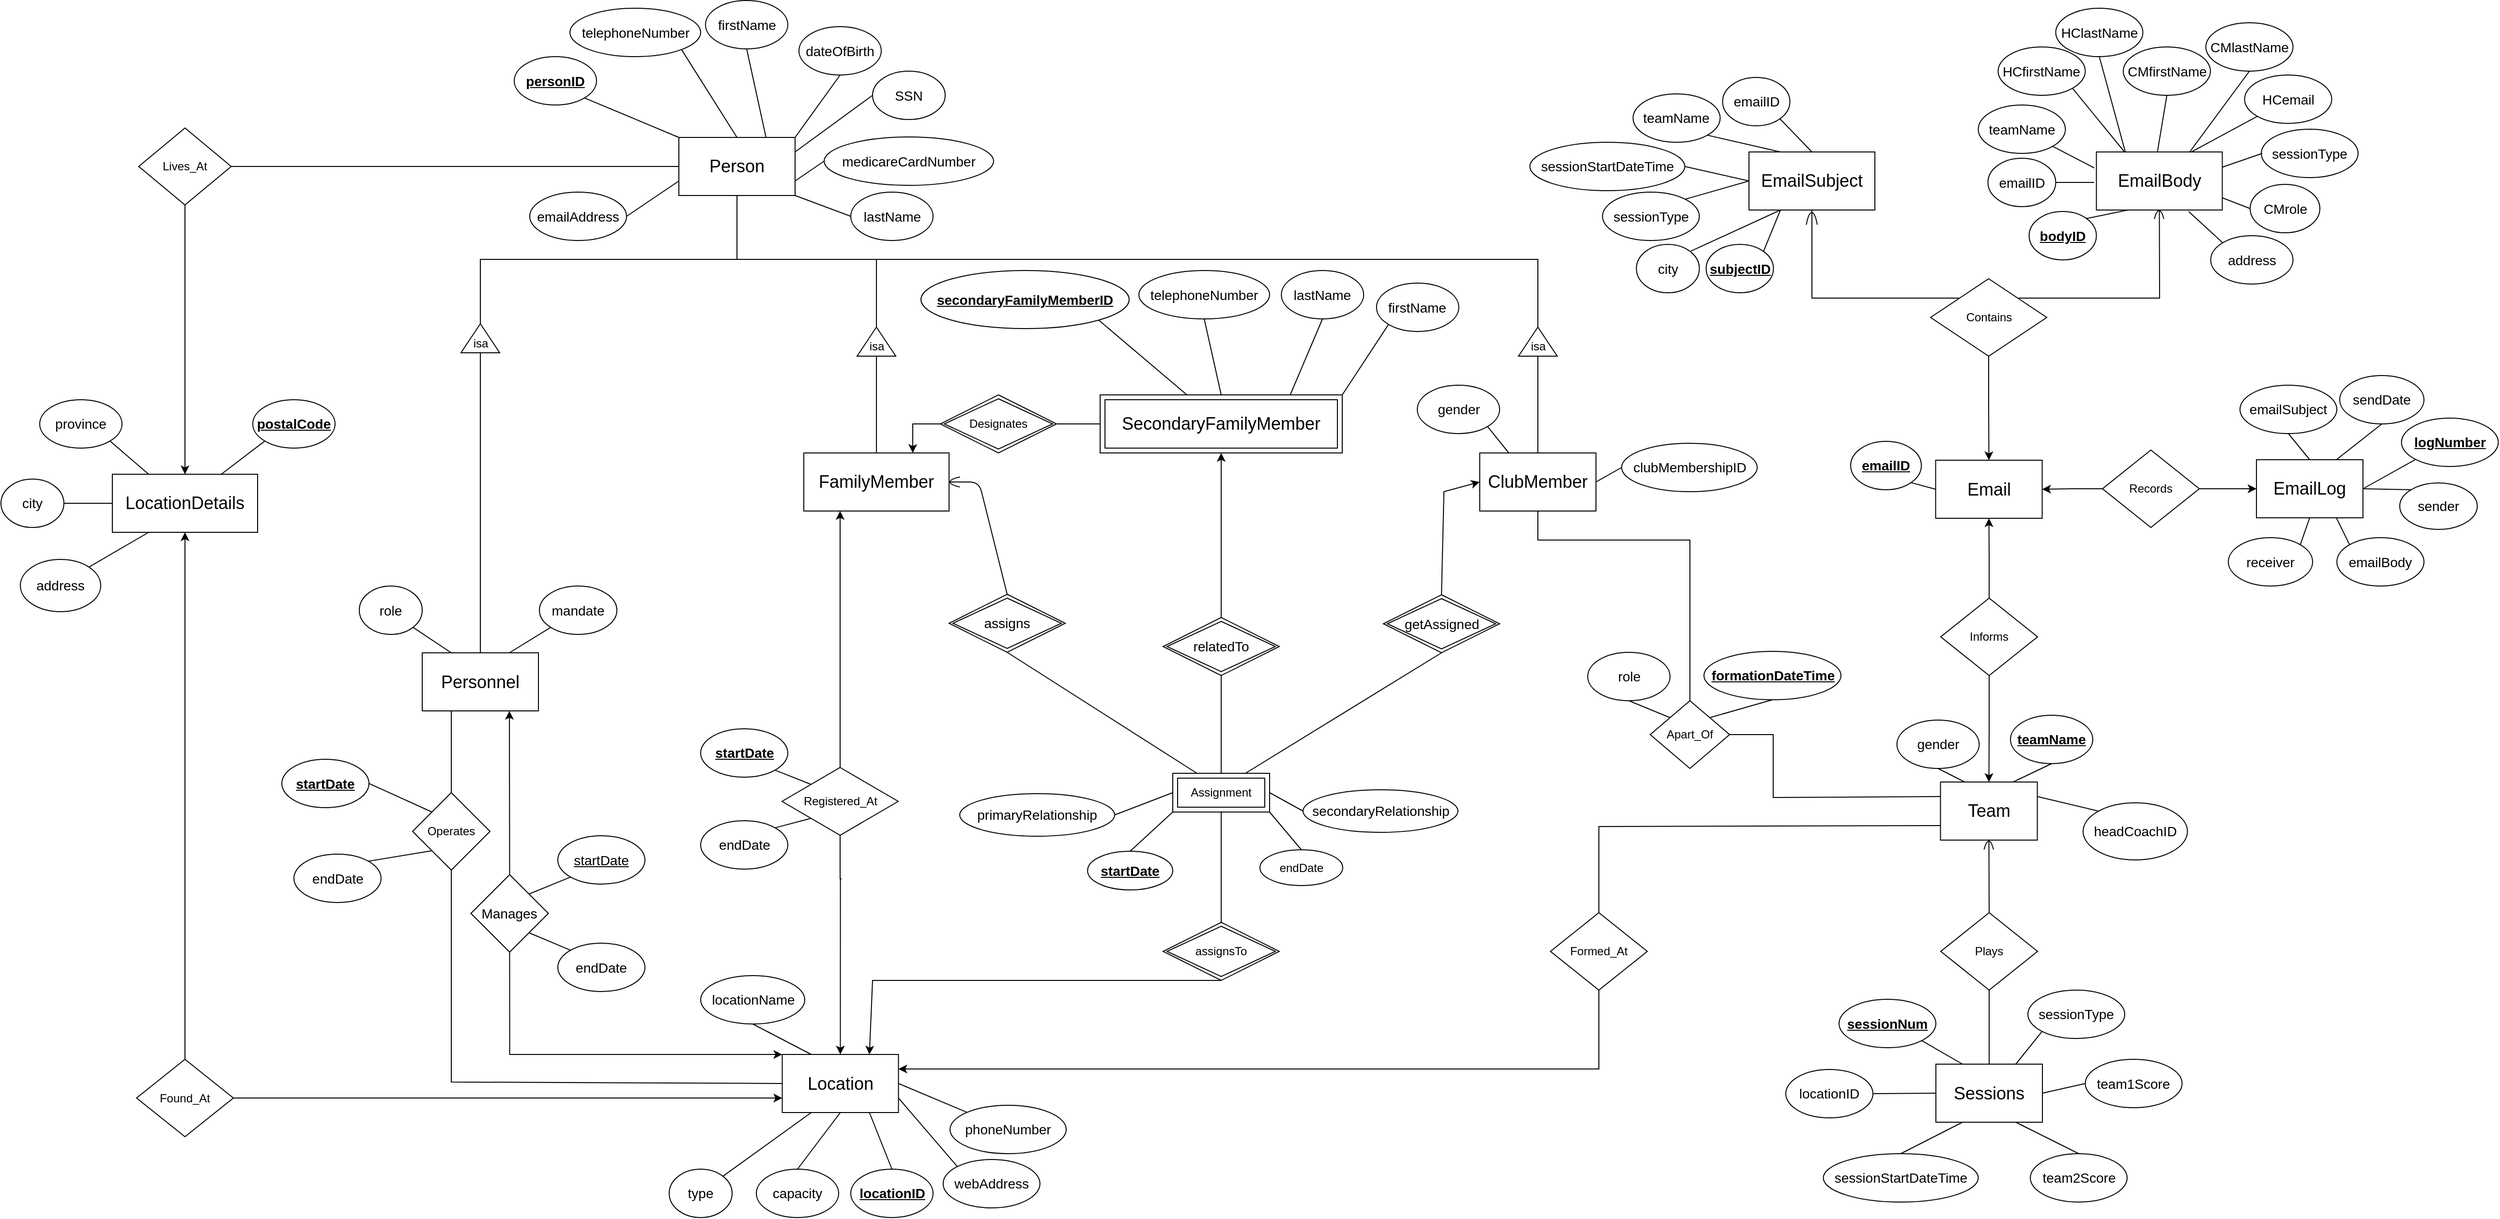 <mxfile version="24.7.6">
  <diagram name="Page-1" id="_G7q0agkwL5MyS-NUY3p">
    <mxGraphModel dx="2788" dy="2012" grid="1" gridSize="10" guides="1" tooltips="1" connect="1" arrows="1" fold="1" page="0" pageScale="1" pageWidth="850" pageHeight="1100" math="0" shadow="0">
      <root>
        <mxCell id="0" />
        <mxCell id="1" parent="0" />
        <mxCell id="jbjfD_LgMQHEfF6mrriQ-1" value="&lt;font style=&quot;font-size: 18px;&quot;&gt;Personnel&lt;/font&gt;" style="rounded=0;whiteSpace=wrap;html=1;" parent="1" vertex="1">
          <mxGeometry x="425" y="116.5" width="120" height="60" as="geometry" />
        </mxCell>
        <mxCell id="jbjfD_LgMQHEfF6mrriQ-21" value="&lt;font style=&quot;font-size: 18px;&quot;&gt;Location&lt;/font&gt;" style="rounded=0;whiteSpace=wrap;html=1;" parent="1" vertex="1">
          <mxGeometry x="796.75" y="531.5" width="120" height="60" as="geometry" />
        </mxCell>
        <mxCell id="jbjfD_LgMQHEfF6mrriQ-39" value="Operates" style="rhombus;whiteSpace=wrap;html=1;" parent="1" vertex="1">
          <mxGeometry x="415" y="261" width="80" height="80" as="geometry" />
        </mxCell>
        <mxCell id="jbjfD_LgMQHEfF6mrriQ-40" value="&lt;font style=&quot;font-size: 14px;&quot;&gt;Manages&lt;/font&gt;" style="rhombus;whiteSpace=wrap;html=1;" parent="1" vertex="1">
          <mxGeometry x="475.25" y="345.75" width="80" height="80" as="geometry" />
        </mxCell>
        <mxCell id="jbjfD_LgMQHEfF6mrriQ-42" value="" style="endArrow=classic;html=1;rounded=0;entryX=0.75;entryY=1;entryDx=0;entryDy=0;exitX=0.5;exitY=0;exitDx=0;exitDy=0;" parent="1" source="jbjfD_LgMQHEfF6mrriQ-40" target="jbjfD_LgMQHEfF6mrriQ-1" edge="1">
          <mxGeometry width="50" height="50" relative="1" as="geometry">
            <mxPoint x="407.56" y="521.5" as="sourcePoint" />
            <mxPoint x="585.5" y="386.5" as="targetPoint" />
          </mxGeometry>
        </mxCell>
        <mxCell id="Gakhrwl31I4esTH9U-xx-1" value="&lt;font style=&quot;font-size: 18px;&quot;&gt;Person&lt;/font&gt;" style="rounded=0;whiteSpace=wrap;html=1;" parent="1" vertex="1">
          <mxGeometry x="690" y="-416" width="120" height="60" as="geometry" />
        </mxCell>
        <mxCell id="Gakhrwl31I4esTH9U-xx-2" value="&lt;font style=&quot;font-size: 18px;&quot;&gt;FamilyMember&lt;/font&gt;" style="rounded=0;whiteSpace=wrap;html=1;" parent="1" vertex="1">
          <mxGeometry x="819" y="-90" width="150" height="60" as="geometry" />
        </mxCell>
        <mxCell id="Gakhrwl31I4esTH9U-xx-3" value="&lt;font style=&quot;font-size: 18px;&quot;&gt;ClubMember&lt;/font&gt;" style="rounded=0;whiteSpace=wrap;html=1;" parent="1" vertex="1">
          <mxGeometry x="1517" y="-90" width="120" height="60" as="geometry" />
        </mxCell>
        <mxCell id="Gakhrwl31I4esTH9U-xx-4" value="" style="triangle;whiteSpace=wrap;html=1;rotation=-90;" parent="1" vertex="1">
          <mxGeometry x="470" y="-228.5" width="30" height="40" as="geometry" />
        </mxCell>
        <mxCell id="Gakhrwl31I4esTH9U-xx-5" value="isa" style="text;html=1;align=center;verticalAlign=middle;whiteSpace=wrap;rounded=0;" parent="1" vertex="1">
          <mxGeometry x="462.5" y="-213.5" width="45" height="20" as="geometry" />
        </mxCell>
        <mxCell id="Gakhrwl31I4esTH9U-xx-6" value="" style="endArrow=none;html=1;rounded=0;entryX=0.5;entryY=1;entryDx=0;entryDy=0;exitX=0.5;exitY=0;exitDx=0;exitDy=0;" parent="1" source="jbjfD_LgMQHEfF6mrriQ-1" target="Gakhrwl31I4esTH9U-xx-5" edge="1">
          <mxGeometry width="50" height="50" relative="1" as="geometry">
            <mxPoint x="847.5" y="-68.5" as="sourcePoint" />
            <mxPoint x="887.5" y="-98.49" as="targetPoint" />
          </mxGeometry>
        </mxCell>
        <mxCell id="Gakhrwl31I4esTH9U-xx-7" value="" style="triangle;whiteSpace=wrap;html=1;rotation=-90;" parent="1" vertex="1">
          <mxGeometry x="879" y="-225" width="30" height="40" as="geometry" />
        </mxCell>
        <mxCell id="Gakhrwl31I4esTH9U-xx-8" value="isa" style="text;html=1;align=center;verticalAlign=middle;whiteSpace=wrap;rounded=0;" parent="1" vertex="1">
          <mxGeometry x="871.5" y="-210" width="45" height="20" as="geometry" />
        </mxCell>
        <mxCell id="Gakhrwl31I4esTH9U-xx-9" value="" style="triangle;whiteSpace=wrap;html=1;rotation=-90;" parent="1" vertex="1">
          <mxGeometry x="1562" y="-225" width="30" height="40" as="geometry" />
        </mxCell>
        <mxCell id="Gakhrwl31I4esTH9U-xx-10" value="isa" style="text;html=1;align=center;verticalAlign=middle;whiteSpace=wrap;rounded=0;" parent="1" vertex="1">
          <mxGeometry x="1554.5" y="-210" width="45" height="20" as="geometry" />
        </mxCell>
        <mxCell id="Gakhrwl31I4esTH9U-xx-11" value="" style="endArrow=none;html=1;rounded=0;entryX=0.5;entryY=1;entryDx=0;entryDy=0;exitX=0.5;exitY=0;exitDx=0;exitDy=0;" parent="1" source="Gakhrwl31I4esTH9U-xx-2" target="Gakhrwl31I4esTH9U-xx-8" edge="1">
          <mxGeometry width="50" height="50" relative="1" as="geometry">
            <mxPoint x="856.5" y="-165" as="sourcePoint" />
            <mxPoint x="986.5" y="-175" as="targetPoint" />
          </mxGeometry>
        </mxCell>
        <mxCell id="Gakhrwl31I4esTH9U-xx-12" value="" style="endArrow=none;html=1;rounded=0;entryX=0.5;entryY=1;entryDx=0;entryDy=0;exitX=0.5;exitY=0;exitDx=0;exitDy=0;" parent="1" source="Gakhrwl31I4esTH9U-xx-3" target="Gakhrwl31I4esTH9U-xx-10" edge="1">
          <mxGeometry width="50" height="50" relative="1" as="geometry">
            <mxPoint x="1237.5" y="-160" as="sourcePoint" />
            <mxPoint x="1157" y="-170" as="targetPoint" />
          </mxGeometry>
        </mxCell>
        <mxCell id="Gakhrwl31I4esTH9U-xx-13" value="" style="endArrow=none;html=1;rounded=0;entryX=0.5;entryY=1;entryDx=0;entryDy=0;exitX=1;exitY=0.5;exitDx=0;exitDy=0;" parent="1" source="Gakhrwl31I4esTH9U-xx-4" target="Gakhrwl31I4esTH9U-xx-1" edge="1">
          <mxGeometry width="50" height="50" relative="1" as="geometry">
            <mxPoint x="880" y="90" as="sourcePoint" />
            <mxPoint x="930" y="40" as="targetPoint" />
            <Array as="points">
              <mxPoint x="485" y="-290" />
              <mxPoint x="750" y="-290" />
            </Array>
          </mxGeometry>
        </mxCell>
        <mxCell id="Gakhrwl31I4esTH9U-xx-14" value="" style="endArrow=none;html=1;rounded=0;entryX=0.5;entryY=1;entryDx=0;entryDy=0;exitX=1;exitY=0.5;exitDx=0;exitDy=0;" parent="1" source="Gakhrwl31I4esTH9U-xx-7" target="Gakhrwl31I4esTH9U-xx-1" edge="1">
          <mxGeometry width="50" height="50" relative="1" as="geometry">
            <mxPoint x="749" y="-216" as="sourcePoint" />
            <mxPoint x="759" y="-346" as="targetPoint" />
            <Array as="points">
              <mxPoint x="894" y="-290" />
              <mxPoint x="750" y="-290" />
            </Array>
          </mxGeometry>
        </mxCell>
        <mxCell id="Gakhrwl31I4esTH9U-xx-15" value="" style="endArrow=none;html=1;rounded=0;entryX=1;entryY=0.5;entryDx=0;entryDy=0;exitX=0.5;exitY=1;exitDx=0;exitDy=0;" parent="1" source="Gakhrwl31I4esTH9U-xx-1" target="Gakhrwl31I4esTH9U-xx-9" edge="1">
          <mxGeometry width="50" height="50" relative="1" as="geometry">
            <mxPoint x="500" y="-180" as="sourcePoint" />
            <mxPoint x="915" y="-340" as="targetPoint" />
            <Array as="points">
              <mxPoint x="750" y="-290" />
              <mxPoint x="1577" y="-290" />
            </Array>
          </mxGeometry>
        </mxCell>
        <mxCell id="Gakhrwl31I4esTH9U-xx-20" value="&lt;font style=&quot;font-size: 14px;&quot;&gt;&lt;u&gt;&lt;b&gt;personID&lt;/b&gt;&lt;/u&gt;&lt;/font&gt;" style="ellipse;whiteSpace=wrap;html=1;align=center;" parent="1" vertex="1">
          <mxGeometry x="520" y="-499.5" width="85" height="50" as="geometry" />
        </mxCell>
        <mxCell id="Gakhrwl31I4esTH9U-xx-21" value="&lt;font style=&quot;font-size: 14px;&quot;&gt;firstName&lt;/font&gt;" style="ellipse;whiteSpace=wrap;html=1;align=center;" parent="1" vertex="1">
          <mxGeometry x="717.5" y="-557.5" width="85" height="50" as="geometry" />
        </mxCell>
        <mxCell id="Gakhrwl31I4esTH9U-xx-22" value="&lt;font style=&quot;font-size: 14px;&quot;&gt;lastName&lt;/font&gt;" style="ellipse;whiteSpace=wrap;html=1;align=center;" parent="1" vertex="1">
          <mxGeometry x="867.5" y="-359.5" width="85" height="50" as="geometry" />
        </mxCell>
        <mxCell id="Gakhrwl31I4esTH9U-xx-24" value="&lt;font style=&quot;font-size: 14px;&quot;&gt;SSN&lt;/font&gt;" style="ellipse;whiteSpace=wrap;html=1;align=center;" parent="1" vertex="1">
          <mxGeometry x="890" y="-484.5" width="75" height="50" as="geometry" />
        </mxCell>
        <mxCell id="Gakhrwl31I4esTH9U-xx-25" value="&lt;span style=&quot;font-size: 14px;&quot;&gt;dateOfBirth&lt;/span&gt;" style="ellipse;whiteSpace=wrap;html=1;align=center;" parent="1" vertex="1">
          <mxGeometry x="814" y="-530.5" width="85" height="50" as="geometry" />
        </mxCell>
        <mxCell id="Gakhrwl31I4esTH9U-xx-29" value="&lt;font style=&quot;font-size: 14px;&quot;&gt;telephoneNumber&lt;/font&gt;" style="ellipse;whiteSpace=wrap;html=1;align=center;" parent="1" vertex="1">
          <mxGeometry x="577.5" y="-549.5" width="135" height="50" as="geometry" />
        </mxCell>
        <mxCell id="Gakhrwl31I4esTH9U-xx-30" value="&lt;span style=&quot;font-size: 14px;&quot;&gt;medicareCardNumber&lt;/span&gt;" style="ellipse;whiteSpace=wrap;html=1;align=center;" parent="1" vertex="1">
          <mxGeometry x="840" y="-416.5" width="175" height="50" as="geometry" />
        </mxCell>
        <mxCell id="Gakhrwl31I4esTH9U-xx-32" value="&lt;span style=&quot;font-size: 14px;&quot;&gt;emailAddress&lt;/span&gt;" style="ellipse;whiteSpace=wrap;html=1;align=center;" parent="1" vertex="1">
          <mxGeometry x="536" y="-359.5" width="100" height="50" as="geometry" />
        </mxCell>
        <mxCell id="Gakhrwl31I4esTH9U-xx-40" value="&lt;span style=&quot;font-size: 14px;&quot;&gt;clubMembershipID&lt;/span&gt;" style="ellipse;whiteSpace=wrap;html=1;align=center;" parent="1" vertex="1">
          <mxGeometry x="1663.5" y="-100" width="140" height="50" as="geometry" />
        </mxCell>
        <mxCell id="Gakhrwl31I4esTH9U-xx-45" value="&lt;span style=&quot;font-size: 14px;&quot;&gt;&lt;u&gt;&lt;b&gt;startDate&lt;/b&gt;&lt;/u&gt;&lt;/span&gt;" style="ellipse;whiteSpace=wrap;html=1;align=center;" parent="1" vertex="1">
          <mxGeometry x="280" y="226.5" width="90" height="50" as="geometry" />
        </mxCell>
        <mxCell id="Gakhrwl31I4esTH9U-xx-46" value="&lt;span style=&quot;font-size: 14px;&quot;&gt;endDate&lt;/span&gt;" style="ellipse;whiteSpace=wrap;html=1;align=center;" parent="1" vertex="1">
          <mxGeometry x="292.5" y="324.5" width="90" height="50" as="geometry" />
        </mxCell>
        <mxCell id="Gakhrwl31I4esTH9U-xx-55" value="" style="ellipse;whiteSpace=wrap;html=1;fillColor=none;" parent="1" vertex="1">
          <mxGeometry x="970" y="-68" width="85.75" height="16" as="geometry" />
        </mxCell>
        <mxCell id="Gakhrwl31I4esTH9U-xx-56" value="" style="rounded=0;whiteSpace=wrap;html=1;strokeColor=none;" parent="1" vertex="1">
          <mxGeometry x="980.25" y="-80" width="94.5" height="36" as="geometry" />
        </mxCell>
        <mxCell id="Gakhrwl31I4esTH9U-xx-57" value="" style="endArrow=none;html=1;exitX=1;exitY=0.5;exitDx=0;exitDy=0;entryX=0.5;entryY=0;entryDx=0;entryDy=0;" parent="1" source="Gakhrwl31I4esTH9U-xx-2" target="6_mZaNbz55coI-xGDjYG-18" edge="1">
          <mxGeometry width="50" height="50" relative="1" as="geometry">
            <mxPoint x="1030" y="-110" as="sourcePoint" />
            <mxPoint x="1110" y="-60" as="targetPoint" />
            <Array as="points">
              <mxPoint x="1000" y="-60" />
            </Array>
          </mxGeometry>
        </mxCell>
        <mxCell id="Gakhrwl31I4esTH9U-xx-60" style="edgeStyle=orthogonalEdgeStyle;rounded=0;orthogonalLoop=1;jettySize=auto;html=1;exitX=0.5;exitY=1;exitDx=0;exitDy=0;entryX=0.5;entryY=0;entryDx=0;entryDy=0;" parent="1" source="Gakhrwl31I4esTH9U-xx-59" target="jbjfD_LgMQHEfF6mrriQ-21" edge="1">
          <mxGeometry relative="1" as="geometry">
            <Array as="points">
              <mxPoint x="858" y="350" />
              <mxPoint x="995" y="350" />
            </Array>
          </mxGeometry>
        </mxCell>
        <mxCell id="Gakhrwl31I4esTH9U-xx-61" style="edgeStyle=orthogonalEdgeStyle;rounded=0;orthogonalLoop=1;jettySize=auto;html=1;exitX=0.5;exitY=0;exitDx=0;exitDy=0;entryX=0.25;entryY=1;entryDx=0;entryDy=0;" parent="1" source="Gakhrwl31I4esTH9U-xx-59" target="Gakhrwl31I4esTH9U-xx-2" edge="1">
          <mxGeometry relative="1" as="geometry">
            <mxPoint x="840" y="70" as="targetPoint" />
          </mxGeometry>
        </mxCell>
        <mxCell id="Gakhrwl31I4esTH9U-xx-59" value="Registered_At" style="shape=rhombus;perimeter=rhombusPerimeter;whiteSpace=wrap;html=1;align=center;" parent="1" vertex="1">
          <mxGeometry x="796.5" y="235" width="120" height="70" as="geometry" />
        </mxCell>
        <mxCell id="Gakhrwl31I4esTH9U-xx-62" value="&lt;font style=&quot;font-size: 14px;&quot;&gt;locationName&lt;/font&gt;" style="ellipse;whiteSpace=wrap;html=1;align=center;" parent="1" vertex="1">
          <mxGeometry x="712.5" y="450" width="107.5" height="50" as="geometry" />
        </mxCell>
        <mxCell id="Gakhrwl31I4esTH9U-xx-63" value="&lt;font style=&quot;font-size: 14px;&quot;&gt;&lt;u&gt;&lt;b&gt;postalCode&lt;/b&gt;&lt;/u&gt;&lt;/font&gt;" style="ellipse;whiteSpace=wrap;html=1;align=center;" parent="1" vertex="1">
          <mxGeometry x="250" y="-145" width="85" height="50" as="geometry" />
        </mxCell>
        <mxCell id="Gakhrwl31I4esTH9U-xx-64" value="&lt;font style=&quot;font-size: 14px;&quot;&gt;province&lt;/font&gt;" style="ellipse;whiteSpace=wrap;html=1;align=center;" parent="1" vertex="1">
          <mxGeometry x="30" y="-145" width="85" height="50" as="geometry" />
        </mxCell>
        <mxCell id="Gakhrwl31I4esTH9U-xx-65" value="&lt;font style=&quot;font-size: 14px;&quot;&gt;city&lt;/font&gt;" style="ellipse;whiteSpace=wrap;html=1;align=center;" parent="1" vertex="1">
          <mxGeometry x="-10" y="-63" width="65" height="50" as="geometry" />
        </mxCell>
        <mxCell id="Gakhrwl31I4esTH9U-xx-66" value="&lt;font style=&quot;font-size: 14px;&quot;&gt;address&lt;/font&gt;" style="ellipse;whiteSpace=wrap;html=1;align=center;" parent="1" vertex="1">
          <mxGeometry x="10" y="20" width="83" height="54" as="geometry" />
        </mxCell>
        <mxCell id="Gakhrwl31I4esTH9U-xx-67" value="&lt;font style=&quot;font-size: 14px;&quot;&gt;phoneNumber&lt;/font&gt;" style="ellipse;whiteSpace=wrap;html=1;align=center;" parent="1" vertex="1">
          <mxGeometry x="970" y="584" width="120" height="50" as="geometry" />
        </mxCell>
        <mxCell id="Gakhrwl31I4esTH9U-xx-68" value="&lt;font style=&quot;font-size: 14px;&quot;&gt;capacity&lt;/font&gt;" style="ellipse;whiteSpace=wrap;html=1;align=center;" parent="1" vertex="1">
          <mxGeometry x="770" y="650" width="85" height="50" as="geometry" />
        </mxCell>
        <mxCell id="Gakhrwl31I4esTH9U-xx-70" value="&lt;font style=&quot;font-size: 14px;&quot;&gt;webAddress&lt;/font&gt;" style="ellipse;whiteSpace=wrap;html=1;align=center;" parent="1" vertex="1">
          <mxGeometry x="962.88" y="640" width="100" height="50" as="geometry" />
        </mxCell>
        <mxCell id="Gakhrwl31I4esTH9U-xx-71" value="&lt;span style=&quot;font-size: 14px;&quot;&gt;&lt;u&gt;&lt;b&gt;locationID&lt;/b&gt;&lt;/u&gt;&lt;/span&gt;" style="ellipse;whiteSpace=wrap;html=1;align=center;" parent="1" vertex="1">
          <mxGeometry x="867.5" y="650" width="85" height="50" as="geometry" />
        </mxCell>
        <mxCell id="Gakhrwl31I4esTH9U-xx-72" value="&lt;font style=&quot;font-size: 18px;&quot;&gt;Team&lt;/font&gt;" style="rounded=0;whiteSpace=wrap;html=1;" parent="1" vertex="1">
          <mxGeometry x="1992.75" y="250" width="100" height="60" as="geometry" />
        </mxCell>
        <mxCell id="Gakhrwl31I4esTH9U-xx-73" value="&lt;font style=&quot;font-size: 14px;&quot;&gt;gender&lt;/font&gt;" style="ellipse;whiteSpace=wrap;html=1;align=center;" parent="1" vertex="1">
          <mxGeometry x="1452.5" y="-160" width="85" height="50" as="geometry" />
        </mxCell>
        <mxCell id="Gakhrwl31I4esTH9U-xx-74" value="&lt;span style=&quot;font-size: 14px;&quot;&gt;&lt;u&gt;&lt;b&gt;startDate&lt;/b&gt;&lt;/u&gt;&lt;/span&gt;" style="ellipse;whiteSpace=wrap;html=1;align=center;" parent="1" vertex="1">
          <mxGeometry x="712.5" y="195" width="90" height="50" as="geometry" />
        </mxCell>
        <mxCell id="Gakhrwl31I4esTH9U-xx-75" value="&lt;span style=&quot;font-size: 14px;&quot;&gt;endDate&lt;/span&gt;" style="ellipse;whiteSpace=wrap;html=1;align=center;" parent="1" vertex="1">
          <mxGeometry x="712.5" y="290" width="90" height="50" as="geometry" />
        </mxCell>
        <mxCell id="Gakhrwl31I4esTH9U-xx-76" value="&lt;font style=&quot;font-size: 14px;&quot;&gt;&lt;u&gt;&lt;b&gt;teamName&lt;/b&gt;&lt;/u&gt;&lt;/font&gt;" style="ellipse;whiteSpace=wrap;html=1;align=center;" parent="1" vertex="1">
          <mxGeometry x="2065" y="181" width="85" height="50" as="geometry" />
        </mxCell>
        <mxCell id="Gakhrwl31I4esTH9U-xx-85" style="edgeStyle=orthogonalEdgeStyle;rounded=0;orthogonalLoop=1;jettySize=auto;html=1;exitX=0.5;exitY=1;exitDx=0;exitDy=0;entryX=1;entryY=0.25;entryDx=0;entryDy=0;" parent="1" source="Gakhrwl31I4esTH9U-xx-82" target="jbjfD_LgMQHEfF6mrriQ-21" edge="1">
          <mxGeometry relative="1" as="geometry">
            <mxPoint x="1210" y="570" as="targetPoint" />
          </mxGeometry>
        </mxCell>
        <mxCell id="Gakhrwl31I4esTH9U-xx-82" value="Formed_At" style="shape=rhombus;perimeter=rhombusPerimeter;whiteSpace=wrap;html=1;align=center;" parent="1" vertex="1">
          <mxGeometry x="1590" y="385" width="100" height="80" as="geometry" />
        </mxCell>
        <mxCell id="Gakhrwl31I4esTH9U-xx-92" value="&lt;span style=&quot;font-size: 14px;&quot;&gt;&lt;b&gt;&lt;u&gt;formationDateTime&lt;/u&gt;&lt;/b&gt;&lt;/span&gt;" style="ellipse;whiteSpace=wrap;html=1;align=center;" parent="1" vertex="1">
          <mxGeometry x="1748.5" y="115" width="141.5" height="50" as="geometry" />
        </mxCell>
        <mxCell id="Gakhrwl31I4esTH9U-xx-112" value="&lt;font style=&quot;font-size: 18px;&quot;&gt;Sessions&lt;/font&gt;" style="rounded=0;whiteSpace=wrap;html=1;" parent="1" vertex="1">
          <mxGeometry x="1988" y="541.5" width="110" height="60" as="geometry" />
        </mxCell>
        <mxCell id="Gakhrwl31I4esTH9U-xx-113" value="&lt;span style=&quot;font-size: 14px;&quot;&gt;sessionType&lt;/span&gt;" style="ellipse;whiteSpace=wrap;html=1;align=center;" parent="1" vertex="1">
          <mxGeometry x="2083" y="465" width="100" height="50" as="geometry" />
        </mxCell>
        <mxCell id="Gakhrwl31I4esTH9U-xx-114" value="&lt;span style=&quot;font-size: 14px;&quot;&gt;team1Score&lt;/span&gt;" style="ellipse;whiteSpace=wrap;html=1;align=center;" parent="1" vertex="1">
          <mxGeometry x="2142.25" y="536.5" width="100" height="50" as="geometry" />
        </mxCell>
        <mxCell id="Gakhrwl31I4esTH9U-xx-120" value="&lt;span style=&quot;font-size: 14px;&quot;&gt;team2Score&lt;/span&gt;" style="ellipse;whiteSpace=wrap;html=1;align=center;" parent="1" vertex="1">
          <mxGeometry x="2085.5" y="634" width="100" height="50" as="geometry" />
        </mxCell>
        <mxCell id="Gakhrwl31I4esTH9U-xx-123" value="&lt;span style=&quot;font-size: 14px;&quot;&gt;&lt;u&gt;&lt;b&gt;sessionNum&lt;/b&gt;&lt;/u&gt;&lt;/span&gt;" style="ellipse;whiteSpace=wrap;html=1;align=center;" parent="1" vertex="1">
          <mxGeometry x="1888" y="474.5" width="100" height="50" as="geometry" />
        </mxCell>
        <mxCell id="Gakhrwl31I4esTH9U-xx-134" value="" style="endArrow=none;html=1;rounded=0;entryX=0;entryY=0.25;entryDx=0;entryDy=0;exitX=1;exitY=0.5;exitDx=0;exitDy=0;" parent="1" source="Gakhrwl31I4esTH9U-xx-132" target="Gakhrwl31I4esTH9U-xx-72" edge="1">
          <mxGeometry width="50" height="50" relative="1" as="geometry">
            <mxPoint x="1530" y="310" as="sourcePoint" />
            <mxPoint x="1580" y="260" as="targetPoint" />
            <Array as="points">
              <mxPoint x="1820" y="201" />
              <mxPoint x="1820" y="266" />
            </Array>
          </mxGeometry>
        </mxCell>
        <mxCell id="Gakhrwl31I4esTH9U-xx-136" value="&lt;span style=&quot;font-size: 14px;&quot;&gt;&lt;u&gt;startDate&lt;/u&gt;&lt;/span&gt;" style="ellipse;whiteSpace=wrap;html=1;align=center;" parent="1" vertex="1">
          <mxGeometry x="565" y="305.5" width="90" height="50" as="geometry" />
        </mxCell>
        <mxCell id="Gakhrwl31I4esTH9U-xx-137" value="&lt;span style=&quot;font-size: 14px;&quot;&gt;endDate&lt;/span&gt;" style="ellipse;whiteSpace=wrap;html=1;align=center;" parent="1" vertex="1">
          <mxGeometry x="565" y="416.5" width="90" height="50" as="geometry" />
        </mxCell>
        <mxCell id="Gakhrwl31I4esTH9U-xx-138" value="&lt;font style=&quot;font-size: 14px;&quot;&gt;gender&lt;/font&gt;" style="ellipse;whiteSpace=wrap;html=1;align=center;" parent="1" vertex="1">
          <mxGeometry x="1947.75" y="186" width="85" height="50" as="geometry" />
        </mxCell>
        <mxCell id="Gakhrwl31I4esTH9U-xx-153" value="" style="endArrow=none;html=1;rounded=0;entryX=0.5;entryY=1;entryDx=0;entryDy=0;exitX=0.75;exitY=0;exitDx=0;exitDy=0;" parent="1" source="Gakhrwl31I4esTH9U-xx-72" target="Gakhrwl31I4esTH9U-xx-76" edge="1">
          <mxGeometry width="50" height="50" relative="1" as="geometry">
            <mxPoint x="2345" y="-14" as="sourcePoint" />
            <mxPoint x="2295" y="1" as="targetPoint" />
          </mxGeometry>
        </mxCell>
        <mxCell id="Gakhrwl31I4esTH9U-xx-154" value="" style="endArrow=none;html=1;rounded=0;entryX=0.5;entryY=1;entryDx=0;entryDy=0;exitX=0.25;exitY=0;exitDx=0;exitDy=0;" parent="1" source="Gakhrwl31I4esTH9U-xx-72" target="Gakhrwl31I4esTH9U-xx-138" edge="1">
          <mxGeometry width="50" height="50" relative="1" as="geometry">
            <mxPoint x="2095" y="206" as="sourcePoint" />
            <mxPoint x="2118" y="176" as="targetPoint" />
          </mxGeometry>
        </mxCell>
        <mxCell id="Gakhrwl31I4esTH9U-xx-158" value="" style="endArrow=none;html=1;rounded=0;entryX=0.5;entryY=1;entryDx=0;entryDy=0;exitX=1;exitY=0;exitDx=0;exitDy=0;" parent="1" source="Gakhrwl31I4esTH9U-xx-132" target="Gakhrwl31I4esTH9U-xx-92" edge="1">
          <mxGeometry width="50" height="50" relative="1" as="geometry">
            <mxPoint x="1844" y="106" as="sourcePoint" />
            <mxPoint x="1905" y="69" as="targetPoint" />
          </mxGeometry>
        </mxCell>
        <mxCell id="Gakhrwl31I4esTH9U-xx-159" value="" style="endArrow=none;html=1;rounded=0;entryX=0;entryY=0.5;entryDx=0;entryDy=0;exitX=1;exitY=0.5;exitDx=0;exitDy=0;" parent="1" source="Gakhrwl31I4esTH9U-xx-3" target="Gakhrwl31I4esTH9U-xx-40" edge="1">
          <mxGeometry width="50" height="50" relative="1" as="geometry">
            <mxPoint x="1901" y="116" as="sourcePoint" />
            <mxPoint x="1962" y="79" as="targetPoint" />
          </mxGeometry>
        </mxCell>
        <mxCell id="Gakhrwl31I4esTH9U-xx-161" value="" style="endArrow=none;html=1;rounded=0;entryX=1;entryY=1;entryDx=0;entryDy=0;exitX=0.25;exitY=0;exitDx=0;exitDy=0;" parent="1" source="Gakhrwl31I4esTH9U-xx-3" target="Gakhrwl31I4esTH9U-xx-73" edge="1">
          <mxGeometry width="50" height="50" relative="1" as="geometry">
            <mxPoint x="1627" y="-70" as="sourcePoint" />
            <mxPoint x="1680" y="-81" as="targetPoint" />
          </mxGeometry>
        </mxCell>
        <mxCell id="Gakhrwl31I4esTH9U-xx-175" value="" style="endArrow=none;html=1;rounded=0;entryX=1;entryY=0.5;entryDx=0;entryDy=0;exitX=0;exitY=0.75;exitDx=0;exitDy=0;" parent="1" source="Gakhrwl31I4esTH9U-xx-1" target="Gakhrwl31I4esTH9U-xx-32" edge="1">
          <mxGeometry width="50" height="50" relative="1" as="geometry">
            <mxPoint x="688.25" y="-186" as="sourcePoint" />
            <mxPoint x="1085.25" y="42" as="targetPoint" />
          </mxGeometry>
        </mxCell>
        <mxCell id="Gakhrwl31I4esTH9U-xx-178" value="" style="endArrow=none;html=1;rounded=0;exitX=1;exitY=1;exitDx=0;exitDy=0;entryX=0;entryY=0;entryDx=0;entryDy=0;" parent="1" source="Gakhrwl31I4esTH9U-xx-74" target="Gakhrwl31I4esTH9U-xx-59" edge="1">
          <mxGeometry width="50" height="50" relative="1" as="geometry">
            <mxPoint x="950" y="240" as="sourcePoint" />
            <mxPoint x="1000" y="190" as="targetPoint" />
          </mxGeometry>
        </mxCell>
        <mxCell id="Gakhrwl31I4esTH9U-xx-180" value="" style="endArrow=none;html=1;rounded=0;exitX=1;exitY=0;exitDx=0;exitDy=0;entryX=0;entryY=1;entryDx=0;entryDy=0;" parent="1" source="Gakhrwl31I4esTH9U-xx-75" target="Gakhrwl31I4esTH9U-xx-59" edge="1">
          <mxGeometry width="50" height="50" relative="1" as="geometry">
            <mxPoint x="762" y="250" as="sourcePoint" />
            <mxPoint x="838" y="263" as="targetPoint" />
          </mxGeometry>
        </mxCell>
        <mxCell id="Gakhrwl31I4esTH9U-xx-182" value="" style="endArrow=none;html=1;rounded=0;exitX=0.25;exitY=0;exitDx=0;exitDy=0;entryX=0.5;entryY=1;entryDx=0;entryDy=0;" parent="1" source="jbjfD_LgMQHEfF6mrriQ-21" target="Gakhrwl31I4esTH9U-xx-62" edge="1">
          <mxGeometry width="50" height="50" relative="1" as="geometry">
            <mxPoint x="693.75" y="345" as="sourcePoint" />
            <mxPoint x="709.75" y="316" as="targetPoint" />
          </mxGeometry>
        </mxCell>
        <mxCell id="Gakhrwl31I4esTH9U-xx-184" value="" style="endArrow=none;html=1;rounded=0;exitX=0.75;exitY=1;exitDx=0;exitDy=0;entryX=0.5;entryY=0;entryDx=0;entryDy=0;" parent="1" source="jbjfD_LgMQHEfF6mrriQ-21" target="Gakhrwl31I4esTH9U-xx-71" edge="1">
          <mxGeometry width="50" height="50" relative="1" as="geometry">
            <mxPoint x="846.75" y="560" as="sourcePoint" />
            <mxPoint x="835.75" y="520" as="targetPoint" />
          </mxGeometry>
        </mxCell>
        <mxCell id="Gakhrwl31I4esTH9U-xx-188" value="" style="endArrow=none;html=1;rounded=0;exitX=1;exitY=0.5;exitDx=0;exitDy=0;entryX=0;entryY=0;entryDx=0;entryDy=0;" parent="1" source="jbjfD_LgMQHEfF6mrriQ-21" target="Gakhrwl31I4esTH9U-xx-67" edge="1">
          <mxGeometry width="50" height="50" relative="1" as="geometry">
            <mxPoint x="866.75" y="580" as="sourcePoint" />
            <mxPoint x="855.75" y="540" as="targetPoint" />
          </mxGeometry>
        </mxCell>
        <mxCell id="Gakhrwl31I4esTH9U-xx-190" value="" style="endArrow=none;html=1;rounded=0;exitX=0.5;exitY=1;exitDx=0;exitDy=0;entryX=0.5;entryY=0;entryDx=0;entryDy=0;" parent="1" source="jbjfD_LgMQHEfF6mrriQ-21" target="Gakhrwl31I4esTH9U-xx-68" edge="1">
          <mxGeometry width="50" height="50" relative="1" as="geometry">
            <mxPoint x="806.75" y="580" as="sourcePoint" />
            <mxPoint x="745.75" y="532" as="targetPoint" />
          </mxGeometry>
        </mxCell>
        <mxCell id="Gakhrwl31I4esTH9U-xx-196" value="" style="endArrow=none;html=1;rounded=0;exitX=0;exitY=1;exitDx=0;exitDy=0;entryX=1;entryY=0;entryDx=0;entryDy=0;" parent="1" source="Gakhrwl31I4esTH9U-xx-136" target="jbjfD_LgMQHEfF6mrriQ-40" edge="1">
          <mxGeometry width="50" height="50" relative="1" as="geometry">
            <mxPoint x="979.75" y="140.25" as="sourcePoint" />
            <mxPoint x="444.75" y="371.25" as="targetPoint" />
          </mxGeometry>
        </mxCell>
        <mxCell id="Gakhrwl31I4esTH9U-xx-197" value="" style="endArrow=none;html=1;rounded=0;exitX=0;exitY=0;exitDx=0;exitDy=0;entryX=1;entryY=1;entryDx=0;entryDy=0;" parent="1" source="Gakhrwl31I4esTH9U-xx-137" target="jbjfD_LgMQHEfF6mrriQ-40" edge="1">
          <mxGeometry width="50" height="50" relative="1" as="geometry">
            <mxPoint x="485.75" y="396.25" as="sourcePoint" />
            <mxPoint x="462.07" y="425.572" as="targetPoint" />
          </mxGeometry>
        </mxCell>
        <mxCell id="Gakhrwl31I4esTH9U-xx-200" value="" style="endArrow=none;html=1;rounded=0;entryX=0;entryY=0;entryDx=0;entryDy=0;exitX=1;exitY=0.5;exitDx=0;exitDy=0;" parent="1" source="Gakhrwl31I4esTH9U-xx-45" target="jbjfD_LgMQHEfF6mrriQ-39" edge="1">
          <mxGeometry width="50" height="50" relative="1" as="geometry">
            <mxPoint x="370" y="310.5" as="sourcePoint" />
            <mxPoint x="370" y="340.5" as="targetPoint" />
          </mxGeometry>
        </mxCell>
        <mxCell id="Gakhrwl31I4esTH9U-xx-201" value="" style="endArrow=none;html=1;rounded=0;exitX=0;exitY=1;exitDx=0;exitDy=0;entryX=1;entryY=0;entryDx=0;entryDy=0;" parent="1" source="jbjfD_LgMQHEfF6mrriQ-39" target="Gakhrwl31I4esTH9U-xx-46" edge="1">
          <mxGeometry width="50" height="50" relative="1" as="geometry">
            <mxPoint x="450" y="325.5" as="sourcePoint" />
            <mxPoint x="490" y="275.5" as="targetPoint" />
          </mxGeometry>
        </mxCell>
        <mxCell id="Gakhrwl31I4esTH9U-xx-223" value="" style="endArrow=none;html=1;rounded=0;exitX=0;exitY=0.5;exitDx=0;exitDy=0;entryX=1;entryY=1;entryDx=0;entryDy=0;" parent="1" source="Gakhrwl31I4esTH9U-xx-22" target="Gakhrwl31I4esTH9U-xx-1" edge="1">
          <mxGeometry width="50" height="50" relative="1" as="geometry">
            <mxPoint x="868" y="-346" as="sourcePoint" />
            <mxPoint x="819" y="-376" as="targetPoint" />
          </mxGeometry>
        </mxCell>
        <mxCell id="Gakhrwl31I4esTH9U-xx-224" value="" style="endArrow=none;html=1;rounded=0;exitX=0;exitY=0.5;exitDx=0;exitDy=0;entryX=1;entryY=0.75;entryDx=0;entryDy=0;" parent="1" source="Gakhrwl31I4esTH9U-xx-30" target="Gakhrwl31I4esTH9U-xx-1" edge="1">
          <mxGeometry width="50" height="50" relative="1" as="geometry">
            <mxPoint x="868" y="-376" as="sourcePoint" />
            <mxPoint x="819" y="-376" as="targetPoint" />
          </mxGeometry>
        </mxCell>
        <mxCell id="Gakhrwl31I4esTH9U-xx-225" value="" style="endArrow=none;html=1;rounded=0;exitX=0;exitY=0.5;exitDx=0;exitDy=0;entryX=1;entryY=0.25;entryDx=0;entryDy=0;" parent="1" source="Gakhrwl31I4esTH9U-xx-24" target="Gakhrwl31I4esTH9U-xx-1" edge="1">
          <mxGeometry width="50" height="50" relative="1" as="geometry">
            <mxPoint x="878" y="-366" as="sourcePoint" />
            <mxPoint x="829" y="-366" as="targetPoint" />
          </mxGeometry>
        </mxCell>
        <mxCell id="Gakhrwl31I4esTH9U-xx-226" value="" style="endArrow=none;html=1;rounded=0;exitX=0.5;exitY=1;exitDx=0;exitDy=0;entryX=1;entryY=0;entryDx=0;entryDy=0;" parent="1" source="Gakhrwl31I4esTH9U-xx-25" target="Gakhrwl31I4esTH9U-xx-1" edge="1">
          <mxGeometry width="50" height="50" relative="1" as="geometry">
            <mxPoint x="851" y="-458" as="sourcePoint" />
            <mxPoint x="819" y="-376" as="targetPoint" />
          </mxGeometry>
        </mxCell>
        <mxCell id="Gakhrwl31I4esTH9U-xx-228" value="" style="endArrow=none;html=1;rounded=0;exitX=0.5;exitY=1;exitDx=0;exitDy=0;entryX=0.75;entryY=0;entryDx=0;entryDy=0;" parent="1" source="Gakhrwl31I4esTH9U-xx-21" target="Gakhrwl31I4esTH9U-xx-1" edge="1">
          <mxGeometry width="50" height="50" relative="1" as="geometry">
            <mxPoint x="840" y="-486" as="sourcePoint" />
            <mxPoint x="799" y="-396" as="targetPoint" />
          </mxGeometry>
        </mxCell>
        <mxCell id="Gakhrwl31I4esTH9U-xx-229" value="" style="endArrow=none;html=1;rounded=0;exitX=1;exitY=1;exitDx=0;exitDy=0;entryX=0.5;entryY=0;entryDx=0;entryDy=0;" parent="1" source="Gakhrwl31I4esTH9U-xx-29" target="Gakhrwl31I4esTH9U-xx-1" edge="1">
          <mxGeometry width="50" height="50" relative="1" as="geometry">
            <mxPoint x="727" y="-492" as="sourcePoint" />
            <mxPoint x="759" y="-406" as="targetPoint" />
          </mxGeometry>
        </mxCell>
        <mxCell id="Gakhrwl31I4esTH9U-xx-232" value="" style="endArrow=none;html=1;rounded=0;exitX=1;exitY=1;exitDx=0;exitDy=0;entryX=0;entryY=0;entryDx=0;entryDy=0;" parent="1" source="Gakhrwl31I4esTH9U-xx-20" target="Gakhrwl31I4esTH9U-xx-1" edge="1">
          <mxGeometry width="50" height="50" relative="1" as="geometry">
            <mxPoint x="657" y="-381" as="sourcePoint" />
            <mxPoint x="699" y="-376" as="targetPoint" />
          </mxGeometry>
        </mxCell>
        <mxCell id="Gakhrwl31I4esTH9U-xx-237" value="" style="endArrow=none;html=1;rounded=0;exitX=0.5;exitY=1;exitDx=0;exitDy=0;entryX=0.5;entryY=0;entryDx=0;entryDy=0;" parent="1" source="Gakhrwl31I4esTH9U-xx-117" target="Gakhrwl31I4esTH9U-xx-112" edge="1">
          <mxGeometry width="50" height="50" relative="1" as="geometry">
            <mxPoint x="2133" y="270" as="sourcePoint" />
            <mxPoint x="2363" y="25" as="targetPoint" />
          </mxGeometry>
        </mxCell>
        <mxCell id="Gakhrwl31I4esTH9U-xx-132" value="Apart_Of" style="shape=rhombus;perimeter=rhombusPerimeter;whiteSpace=wrap;html=1;align=center;" parent="1" vertex="1">
          <mxGeometry x="1693" y="166" width="82" height="70" as="geometry" />
        </mxCell>
        <mxCell id="Gakhrwl31I4esTH9U-xx-295" value="" style="rounded=0;whiteSpace=wrap;html=1;strokeColor=none;rotation=-90;" parent="1" vertex="1">
          <mxGeometry x="1726.5" y="285.5" width="32" height="20" as="geometry" />
        </mxCell>
        <mxCell id="Gakhrwl31I4esTH9U-xx-91" value="" style="endArrow=none;html=1;rounded=0;entryX=0;entryY=0.75;entryDx=0;entryDy=0;exitX=0.5;exitY=0;exitDx=0;exitDy=0;" parent="1" source="Gakhrwl31I4esTH9U-xx-82" target="Gakhrwl31I4esTH9U-xx-72" edge="1">
          <mxGeometry width="50" height="50" relative="1" as="geometry">
            <mxPoint x="1970" y="-10" as="sourcePoint" />
            <mxPoint x="1970" y="190" as="targetPoint" />
            <Array as="points">
              <mxPoint x="1640" y="296" />
            </Array>
          </mxGeometry>
        </mxCell>
        <mxCell id="Gakhrwl31I4esTH9U-xx-297" value="&lt;font style=&quot;font-size: 18px;&quot;&gt;Email&lt;/font&gt;" style="rounded=0;whiteSpace=wrap;html=1;" parent="1" vertex="1">
          <mxGeometry x="1987.75" y="-82.5" width="110" height="60" as="geometry" />
        </mxCell>
        <mxCell id="tskmYVgzQg81aDT9iDg6-1" style="edgeStyle=orthogonalEdgeStyle;rounded=0;orthogonalLoop=1;jettySize=auto;html=1;exitX=0.5;exitY=0;exitDx=0;exitDy=0;entryX=0.5;entryY=1;entryDx=0;entryDy=0;" parent="1" source="Gakhrwl31I4esTH9U-xx-327" target="Gakhrwl31I4esTH9U-xx-297" edge="1">
          <mxGeometry relative="1" as="geometry" />
        </mxCell>
        <mxCell id="tskmYVgzQg81aDT9iDg6-2" style="edgeStyle=orthogonalEdgeStyle;rounded=0;orthogonalLoop=1;jettySize=auto;html=1;exitX=0.5;exitY=1;exitDx=0;exitDy=0;entryX=0.5;entryY=0;entryDx=0;entryDy=0;" parent="1" source="Gakhrwl31I4esTH9U-xx-327" target="Gakhrwl31I4esTH9U-xx-72" edge="1">
          <mxGeometry relative="1" as="geometry" />
        </mxCell>
        <mxCell id="Gakhrwl31I4esTH9U-xx-327" value="Informs" style="shape=rhombus;perimeter=rhombusPerimeter;whiteSpace=wrap;html=1;align=center;" parent="1" vertex="1">
          <mxGeometry x="1993" y="60" width="100" height="80" as="geometry" />
        </mxCell>
        <mxCell id="Gakhrwl31I4esTH9U-xx-328" value="&lt;font style=&quot;font-size: 18px;&quot;&gt;EmailLog&lt;/font&gt;" style="rounded=0;whiteSpace=wrap;html=1;" parent="1" vertex="1">
          <mxGeometry x="2319" y="-83" width="110" height="60" as="geometry" />
        </mxCell>
        <mxCell id="Gakhrwl31I4esTH9U-xx-330" value="&lt;span style=&quot;font-size: 14px;&quot;&gt;sessionStartDateTime&lt;/span&gt;" style="ellipse;whiteSpace=wrap;html=1;align=center;" parent="1" vertex="1">
          <mxGeometry x="1871.75" y="634" width="160" height="50" as="geometry" />
        </mxCell>
        <mxCell id="tskmYVgzQg81aDT9iDg6-3" style="edgeStyle=orthogonalEdgeStyle;rounded=0;orthogonalLoop=1;jettySize=auto;html=1;exitX=1;exitY=0.5;exitDx=0;exitDy=0;entryX=0;entryY=0.5;entryDx=0;entryDy=0;" parent="1" source="Gakhrwl31I4esTH9U-xx-333" target="Gakhrwl31I4esTH9U-xx-328" edge="1">
          <mxGeometry relative="1" as="geometry" />
        </mxCell>
        <mxCell id="tskmYVgzQg81aDT9iDg6-4" style="edgeStyle=orthogonalEdgeStyle;rounded=0;orthogonalLoop=1;jettySize=auto;html=1;exitX=0;exitY=0.5;exitDx=0;exitDy=0;entryX=1;entryY=0.5;entryDx=0;entryDy=0;" parent="1" source="Gakhrwl31I4esTH9U-xx-333" target="Gakhrwl31I4esTH9U-xx-297" edge="1">
          <mxGeometry relative="1" as="geometry" />
        </mxCell>
        <mxCell id="Gakhrwl31I4esTH9U-xx-333" value="Records" style="shape=rhombus;perimeter=rhombusPerimeter;whiteSpace=wrap;html=1;align=center;" parent="1" vertex="1">
          <mxGeometry x="2160" y="-93" width="100" height="80" as="geometry" />
        </mxCell>
        <mxCell id="Gakhrwl31I4esTH9U-xx-334" value="&lt;span style=&quot;font-size: 14px;&quot;&gt;sendDate&lt;/span&gt;" style="ellipse;whiteSpace=wrap;html=1;align=center;" parent="1" vertex="1">
          <mxGeometry x="2405" y="-170" width="87" height="50" as="geometry" />
        </mxCell>
        <mxCell id="Gakhrwl31I4esTH9U-xx-335" value="&lt;span style=&quot;font-size: 14px;&quot;&gt;&lt;u&gt;&lt;b&gt;logNumber&lt;/b&gt;&lt;/u&gt;&lt;/span&gt;" style="ellipse;whiteSpace=wrap;html=1;align=center;" parent="1" vertex="1">
          <mxGeometry x="2468.75" y="-126" width="100" height="50" as="geometry" />
        </mxCell>
        <mxCell id="Gakhrwl31I4esTH9U-xx-343" value="&lt;font style=&quot;font-size: 14px;&quot;&gt;sender&lt;/font&gt;" style="ellipse;whiteSpace=wrap;html=1;align=center;" parent="1" vertex="1">
          <mxGeometry x="2467" y="-59" width="80" height="48" as="geometry" />
        </mxCell>
        <mxCell id="Gakhrwl31I4esTH9U-xx-345" value="&lt;span style=&quot;font-size: 14px;&quot;&gt;emailSubject&lt;/span&gt;" style="ellipse;whiteSpace=wrap;html=1;align=center;" parent="1" vertex="1">
          <mxGeometry x="2302" y="-160" width="100" height="50" as="geometry" />
        </mxCell>
        <mxCell id="Gakhrwl31I4esTH9U-xx-346" value="&lt;span style=&quot;font-size: 14px;&quot;&gt;receiver&lt;/span&gt;" style="ellipse;whiteSpace=wrap;html=1;align=center;" parent="1" vertex="1">
          <mxGeometry x="2290" y="-2.5" width="87" height="50" as="geometry" />
        </mxCell>
        <mxCell id="Gakhrwl31I4esTH9U-xx-347" value="&lt;span style=&quot;font-size: 14px;&quot;&gt;emailBody&lt;/span&gt;" style="ellipse;whiteSpace=wrap;html=1;align=center;" parent="1" vertex="1">
          <mxGeometry x="2402" y="-2.5" width="90" height="50" as="geometry" />
        </mxCell>
        <mxCell id="Gakhrwl31I4esTH9U-xx-348" value="&lt;span style=&quot;font-size: 14px;&quot;&gt;&lt;u&gt;&lt;b&gt;emailID&lt;/b&gt;&lt;/u&gt;&lt;/span&gt;" style="ellipse;whiteSpace=wrap;html=1;align=center;" parent="1" vertex="1">
          <mxGeometry x="1900" y="-102" width="73" height="50" as="geometry" />
        </mxCell>
        <mxCell id="Gakhrwl31I4esTH9U-xx-362" value="" style="endArrow=none;html=1;rounded=0;entryX=0.5;entryY=1;entryDx=0;entryDy=0;exitX=0.5;exitY=0;exitDx=0;exitDy=0;" parent="1" source="Gakhrwl31I4esTH9U-xx-132" target="Gakhrwl31I4esTH9U-xx-3" edge="1">
          <mxGeometry width="50" height="50" relative="1" as="geometry">
            <mxPoint x="1690" y="110" as="sourcePoint" />
            <mxPoint x="1740" y="60" as="targetPoint" />
            <Array as="points">
              <mxPoint x="1734" />
              <mxPoint x="1577" />
            </Array>
          </mxGeometry>
        </mxCell>
        <mxCell id="Gakhrwl31I4esTH9U-xx-364" value="&lt;font style=&quot;font-size: 14px;&quot;&gt;type&lt;/font&gt;" style="ellipse;whiteSpace=wrap;html=1;align=center;" parent="1" vertex="1">
          <mxGeometry x="680" y="650" width="65" height="50" as="geometry" />
        </mxCell>
        <mxCell id="Gakhrwl31I4esTH9U-xx-365" value="" style="endArrow=none;html=1;rounded=0;exitX=0.25;exitY=1;exitDx=0;exitDy=0;entryX=1;entryY=0;entryDx=0;entryDy=0;" parent="1" source="jbjfD_LgMQHEfF6mrriQ-21" target="Gakhrwl31I4esTH9U-xx-364" edge="1">
          <mxGeometry width="50" height="50" relative="1" as="geometry">
            <mxPoint x="806.75" y="580" as="sourcePoint" />
            <mxPoint x="742.75" y="580" as="targetPoint" />
          </mxGeometry>
        </mxCell>
        <mxCell id="Gakhrwl31I4esTH9U-xx-369" value="" style="endArrow=none;html=1;rounded=0;exitX=1;exitY=1;exitDx=0;exitDy=0;entryX=0;entryY=0.5;entryDx=0;entryDy=0;" parent="1" source="Gakhrwl31I4esTH9U-xx-348" target="Gakhrwl31I4esTH9U-xx-297" edge="1">
          <mxGeometry width="50" height="50" relative="1" as="geometry">
            <mxPoint x="2140" y="-317.5" as="sourcePoint" />
            <mxPoint x="2190" y="-367.5" as="targetPoint" />
          </mxGeometry>
        </mxCell>
        <mxCell id="Gakhrwl31I4esTH9U-xx-370" value="" style="endArrow=none;html=1;rounded=0;entryX=0.5;entryY=1;entryDx=0;entryDy=0;exitX=1;exitY=0;exitDx=0;exitDy=0;" parent="1" source="Gakhrwl31I4esTH9U-xx-346" target="Gakhrwl31I4esTH9U-xx-328" edge="1">
          <mxGeometry width="50" height="50" relative="1" as="geometry">
            <mxPoint x="1986.75" y="-70" as="sourcePoint" />
            <mxPoint x="2036.75" y="-120" as="targetPoint" />
          </mxGeometry>
        </mxCell>
        <mxCell id="Gakhrwl31I4esTH9U-xx-371" value="" style="endArrow=none;html=1;rounded=0;entryX=0.5;entryY=0;entryDx=0;entryDy=0;exitX=0.5;exitY=1;exitDx=0;exitDy=0;" parent="1" source="Gakhrwl31I4esTH9U-xx-345" target="Gakhrwl31I4esTH9U-xx-328" edge="1">
          <mxGeometry width="50" height="50" relative="1" as="geometry">
            <mxPoint x="1986.75" y="-70" as="sourcePoint" />
            <mxPoint x="2036.75" y="-120" as="targetPoint" />
          </mxGeometry>
        </mxCell>
        <mxCell id="Gakhrwl31I4esTH9U-xx-372" value="" style="endArrow=none;html=1;rounded=0;entryX=0.5;entryY=1;entryDx=0;entryDy=0;exitX=0.75;exitY=0;exitDx=0;exitDy=0;" parent="1" source="Gakhrwl31I4esTH9U-xx-328" target="Gakhrwl31I4esTH9U-xx-334" edge="1">
          <mxGeometry width="50" height="50" relative="1" as="geometry">
            <mxPoint x="1986.75" y="-70" as="sourcePoint" />
            <mxPoint x="2036.75" y="-120" as="targetPoint" />
          </mxGeometry>
        </mxCell>
        <mxCell id="Gakhrwl31I4esTH9U-xx-373" value="" style="endArrow=none;html=1;rounded=0;entryX=0;entryY=1;entryDx=0;entryDy=0;exitX=1;exitY=0.5;exitDx=0;exitDy=0;" parent="1" source="Gakhrwl31I4esTH9U-xx-328" target="Gakhrwl31I4esTH9U-xx-335" edge="1">
          <mxGeometry width="50" height="50" relative="1" as="geometry">
            <mxPoint x="1986.75" y="-70" as="sourcePoint" />
            <mxPoint x="2036.75" y="-120" as="targetPoint" />
          </mxGeometry>
        </mxCell>
        <mxCell id="Gakhrwl31I4esTH9U-xx-374" value="" style="endArrow=none;html=1;rounded=0;entryX=0;entryY=0;entryDx=0;entryDy=0;exitX=1;exitY=0.5;exitDx=0;exitDy=0;" parent="1" source="Gakhrwl31I4esTH9U-xx-328" target="Gakhrwl31I4esTH9U-xx-343" edge="1">
          <mxGeometry width="50" height="50" relative="1" as="geometry">
            <mxPoint x="2434.75" y="-57" as="sourcePoint" />
            <mxPoint x="2492.75" y="-74" as="targetPoint" />
          </mxGeometry>
        </mxCell>
        <mxCell id="Gakhrwl31I4esTH9U-xx-375" value="" style="endArrow=none;html=1;rounded=0;entryX=0;entryY=0;entryDx=0;entryDy=0;exitX=0.75;exitY=1;exitDx=0;exitDy=0;" parent="1" source="Gakhrwl31I4esTH9U-xx-328" target="Gakhrwl31I4esTH9U-xx-347" edge="1">
          <mxGeometry width="50" height="50" relative="1" as="geometry">
            <mxPoint x="2377" y="-20" as="sourcePoint" />
            <mxPoint x="2489.75" y="-43" as="targetPoint" />
          </mxGeometry>
        </mxCell>
        <mxCell id="3o3Khlp93fHvYOxkfCWa-18" value="" style="ellipse;whiteSpace=wrap;html=1;fillColor=none;rotation=90;" parent="1" vertex="1">
          <mxGeometry x="1999.75" y="346" width="85.75" height="16" as="geometry" />
        </mxCell>
        <mxCell id="3o3Khlp93fHvYOxkfCWa-19" value="" style="rounded=0;whiteSpace=wrap;html=1;strokeColor=none;rotation=90;" parent="1" vertex="1">
          <mxGeometry x="2005.5" y="344" width="84.5" height="36" as="geometry" />
        </mxCell>
        <mxCell id="Gakhrwl31I4esTH9U-xx-119" value="" style="endArrow=none;html=1;rounded=0;entryX=0.5;entryY=0;entryDx=0;entryDy=0;exitX=0.5;exitY=1;exitDx=0;exitDy=0;" parent="1" source="Gakhrwl31I4esTH9U-xx-72" target="Gakhrwl31I4esTH9U-xx-117" edge="1">
          <mxGeometry width="50" height="50" relative="1" as="geometry">
            <mxPoint x="2390" y="180" as="sourcePoint" />
            <mxPoint x="2390" y="-10" as="targetPoint" />
          </mxGeometry>
        </mxCell>
        <mxCell id="3o3Khlp93fHvYOxkfCWa-20" value="&lt;span style=&quot;font-size: 14px;&quot;&gt;role&lt;/span&gt;" style="ellipse;whiteSpace=wrap;html=1;align=center;" parent="1" vertex="1">
          <mxGeometry x="1628.5" y="116" width="85" height="50" as="geometry" />
        </mxCell>
        <mxCell id="3o3Khlp93fHvYOxkfCWa-21" value="" style="endArrow=none;html=1;rounded=0;entryX=0.5;entryY=1;entryDx=0;entryDy=0;exitX=0;exitY=0;exitDx=0;exitDy=0;" parent="1" source="Gakhrwl31I4esTH9U-xx-132" target="3o3Khlp93fHvYOxkfCWa-20" edge="1">
          <mxGeometry width="50" height="50" relative="1" as="geometry">
            <mxPoint x="1573.5" y="92" as="sourcePoint" />
            <mxPoint x="1843.5" y="-116.5" as="targetPoint" />
          </mxGeometry>
        </mxCell>
        <mxCell id="Gakhrwl31I4esTH9U-xx-117" value="Plays" style="shape=rhombus;perimeter=rhombusPerimeter;whiteSpace=wrap;html=1;align=center;" parent="1" vertex="1">
          <mxGeometry x="1993" y="385" width="100" height="80" as="geometry" />
        </mxCell>
        <mxCell id="oNP2qV1vk9qxkLpK5DE2-6" value="" style="endArrow=none;html=1;rounded=0;exitX=0.5;exitY=0;exitDx=0;exitDy=0;entryX=0.25;entryY=1;entryDx=0;entryDy=0;" parent="1" source="Gakhrwl31I4esTH9U-xx-330" target="Gakhrwl31I4esTH9U-xx-112" edge="1">
          <mxGeometry width="50" height="50" relative="1" as="geometry">
            <mxPoint x="2023" y="615" as="sourcePoint" />
            <mxPoint x="2073" y="565" as="targetPoint" />
          </mxGeometry>
        </mxCell>
        <mxCell id="oNP2qV1vk9qxkLpK5DE2-7" value="" style="endArrow=none;html=1;rounded=0;entryX=1;entryY=1;entryDx=0;entryDy=0;exitX=0.25;exitY=0;exitDx=0;exitDy=0;" parent="1" source="Gakhrwl31I4esTH9U-xx-112" target="Gakhrwl31I4esTH9U-xx-123" edge="1">
          <mxGeometry width="50" height="50" relative="1" as="geometry">
            <mxPoint x="2023" y="615" as="sourcePoint" />
            <mxPoint x="2073" y="565" as="targetPoint" />
          </mxGeometry>
        </mxCell>
        <mxCell id="oNP2qV1vk9qxkLpK5DE2-8" value="" style="endArrow=none;html=1;rounded=0;entryX=0;entryY=1;entryDx=0;entryDy=0;exitX=0.75;exitY=0;exitDx=0;exitDy=0;" parent="1" source="Gakhrwl31I4esTH9U-xx-112" target="Gakhrwl31I4esTH9U-xx-113" edge="1">
          <mxGeometry width="50" height="50" relative="1" as="geometry">
            <mxPoint x="2023" y="615" as="sourcePoint" />
            <mxPoint x="2073" y="565" as="targetPoint" />
          </mxGeometry>
        </mxCell>
        <mxCell id="oNP2qV1vk9qxkLpK5DE2-11" value="" style="endArrow=none;html=1;rounded=0;exitX=0.5;exitY=0;exitDx=0;exitDy=0;entryX=0.75;entryY=1;entryDx=0;entryDy=0;" parent="1" source="Gakhrwl31I4esTH9U-xx-120" target="Gakhrwl31I4esTH9U-xx-112" edge="1">
          <mxGeometry width="50" height="50" relative="1" as="geometry">
            <mxPoint x="2023" y="615" as="sourcePoint" />
            <mxPoint x="2073" y="565" as="targetPoint" />
          </mxGeometry>
        </mxCell>
        <mxCell id="oNP2qV1vk9qxkLpK5DE2-12" value="" style="endArrow=none;html=1;rounded=0;entryX=0;entryY=0.5;entryDx=0;entryDy=0;exitX=1;exitY=0.5;exitDx=0;exitDy=0;" parent="1" source="Gakhrwl31I4esTH9U-xx-112" target="Gakhrwl31I4esTH9U-xx-114" edge="1">
          <mxGeometry width="50" height="50" relative="1" as="geometry">
            <mxPoint x="2023" y="615" as="sourcePoint" />
            <mxPoint x="2073" y="565" as="targetPoint" />
          </mxGeometry>
        </mxCell>
        <mxCell id="oNP2qV1vk9qxkLpK5DE2-16" value="&lt;span style=&quot;font-size: 14px;&quot;&gt;locationID&lt;/span&gt;" style="ellipse;whiteSpace=wrap;html=1;align=center;" parent="1" vertex="1">
          <mxGeometry x="1833" y="547" width="90" height="50" as="geometry" />
        </mxCell>
        <mxCell id="oNP2qV1vk9qxkLpK5DE2-17" value="" style="endArrow=none;html=1;rounded=0;entryX=0;entryY=0.5;entryDx=0;entryDy=0;exitX=1;exitY=0.5;exitDx=0;exitDy=0;" parent="1" source="oNP2qV1vk9qxkLpK5DE2-16" target="Gakhrwl31I4esTH9U-xx-112" edge="1">
          <mxGeometry width="50" height="50" relative="1" as="geometry">
            <mxPoint x="1443" y="575" as="sourcePoint" />
            <mxPoint x="1493" y="525" as="targetPoint" />
          </mxGeometry>
        </mxCell>
        <mxCell id="oNP2qV1vk9qxkLpK5DE2-18" value="&lt;font style=&quot;font-size: 14px;&quot;&gt;role&lt;/font&gt;" style="ellipse;whiteSpace=wrap;html=1;align=center;" parent="1" vertex="1">
          <mxGeometry x="360" y="47.5" width="65" height="50" as="geometry" />
        </mxCell>
        <mxCell id="oNP2qV1vk9qxkLpK5DE2-19" value="" style="endArrow=none;html=1;rounded=0;exitX=1;exitY=1;exitDx=0;exitDy=0;entryX=0.25;entryY=0;entryDx=0;entryDy=0;" parent="1" source="oNP2qV1vk9qxkLpK5DE2-18" target="jbjfD_LgMQHEfF6mrriQ-1" edge="1">
          <mxGeometry width="50" height="50" relative="1" as="geometry">
            <mxPoint x="815" y="59.25" as="sourcePoint" />
            <mxPoint x="455" y="102.75" as="targetPoint" />
          </mxGeometry>
        </mxCell>
        <mxCell id="oNP2qV1vk9qxkLpK5DE2-21" value="" style="endArrow=none;html=1;rounded=0;entryX=0.25;entryY=1;entryDx=0;entryDy=0;exitX=0.5;exitY=0;exitDx=0;exitDy=0;" parent="1" source="jbjfD_LgMQHEfF6mrriQ-39" target="jbjfD_LgMQHEfF6mrriQ-1" edge="1">
          <mxGeometry width="50" height="50" relative="1" as="geometry">
            <mxPoint x="665" y="506.5" as="sourcePoint" />
            <mxPoint x="715" y="456.5" as="targetPoint" />
          </mxGeometry>
        </mxCell>
        <mxCell id="oNP2qV1vk9qxkLpK5DE2-22" value="&lt;font style=&quot;font-size: 14px;&quot;&gt;mandate&lt;/font&gt;" style="ellipse;whiteSpace=wrap;html=1;align=center;" parent="1" vertex="1">
          <mxGeometry x="546" y="47.5" width="80" height="50" as="geometry" />
        </mxCell>
        <mxCell id="oNP2qV1vk9qxkLpK5DE2-23" value="" style="endArrow=none;html=1;rounded=0;exitX=0.75;exitY=0;exitDx=0;exitDy=0;entryX=0;entryY=1;entryDx=0;entryDy=0;" parent="1" source="jbjfD_LgMQHEfF6mrriQ-1" target="oNP2qV1vk9qxkLpK5DE2-22" edge="1">
          <mxGeometry width="50" height="50" relative="1" as="geometry">
            <mxPoint x="426" y="100.5" as="sourcePoint" />
            <mxPoint x="465" y="126.5" as="targetPoint" />
          </mxGeometry>
        </mxCell>
        <mxCell id="Gakhrwl31I4esTH9U-xx-79" style="edgeStyle=orthogonalEdgeStyle;rounded=0;orthogonalLoop=1;jettySize=auto;html=1;exitX=0.5;exitY=1;exitDx=0;exitDy=0;entryX=0;entryY=0;entryDx=0;entryDy=0;" parent="1" source="jbjfD_LgMQHEfF6mrriQ-40" edge="1" target="jbjfD_LgMQHEfF6mrriQ-21">
          <mxGeometry relative="1" as="geometry">
            <mxPoint x="796.44" y="510" as="targetPoint" />
            <Array as="points">
              <mxPoint x="515" y="531" />
            </Array>
            <mxPoint x="514.94" y="404.25" as="sourcePoint" />
          </mxGeometry>
        </mxCell>
        <mxCell id="oNP2qV1vk9qxkLpK5DE2-29" value="&lt;span style=&quot;font-size: 14px;&quot;&gt;teamName&lt;/span&gt;" style="ellipse;whiteSpace=wrap;html=1;align=center;" parent="1" vertex="1">
          <mxGeometry x="1675.25" y="-461" width="90" height="50" as="geometry" />
        </mxCell>
        <mxCell id="oNP2qV1vk9qxkLpK5DE2-30" value="&lt;span style=&quot;font-size: 14px;&quot;&gt;sessionStartDateTime&lt;/span&gt;" style="ellipse;whiteSpace=wrap;html=1;align=center;" parent="1" vertex="1">
          <mxGeometry x="1568.75" y="-411" width="160" height="50" as="geometry" />
        </mxCell>
        <mxCell id="oNP2qV1vk9qxkLpK5DE2-31" value="&lt;span style=&quot;font-size: 14px;&quot;&gt;teamName&lt;/span&gt;" style="ellipse;whiteSpace=wrap;html=1;align=center;" parent="1" vertex="1">
          <mxGeometry x="2031.75" y="-449.5" width="90" height="50" as="geometry" />
        </mxCell>
        <mxCell id="oNP2qV1vk9qxkLpK5DE2-32" value="&lt;span style=&quot;font-size: 14px;&quot;&gt;CMfirstName&lt;/span&gt;" style="ellipse;whiteSpace=wrap;html=1;align=center;" parent="1" vertex="1">
          <mxGeometry x="2181.5" y="-509.5" width="90" height="50" as="geometry" />
        </mxCell>
        <mxCell id="oNP2qV1vk9qxkLpK5DE2-33" value="&lt;span style=&quot;font-size: 14px;&quot;&gt;CMlastName&lt;/span&gt;" style="ellipse;whiteSpace=wrap;html=1;align=center;" parent="1" vertex="1">
          <mxGeometry x="2266.75" y="-534.5" width="90" height="50" as="geometry" />
        </mxCell>
        <mxCell id="oNP2qV1vk9qxkLpK5DE2-34" value="&lt;span style=&quot;font-size: 14px;&quot;&gt;CMrole&lt;/span&gt;" style="ellipse;whiteSpace=wrap;html=1;align=center;" parent="1" vertex="1">
          <mxGeometry x="2312.5" y="-367.5" width="72" height="50" as="geometry" />
        </mxCell>
        <mxCell id="oNP2qV1vk9qxkLpK5DE2-35" value="&lt;span style=&quot;font-size: 14px;&quot;&gt;HCfirstName&lt;/span&gt;" style="ellipse;whiteSpace=wrap;html=1;align=center;" parent="1" vertex="1">
          <mxGeometry x="2052.25" y="-509.5" width="90" height="50" as="geometry" />
        </mxCell>
        <mxCell id="oNP2qV1vk9qxkLpK5DE2-36" value="&lt;span style=&quot;font-size: 14px;&quot;&gt;HClastName&lt;/span&gt;" style="ellipse;whiteSpace=wrap;html=1;align=center;" parent="1" vertex="1">
          <mxGeometry x="2111.75" y="-549.5" width="90" height="50" as="geometry" />
        </mxCell>
        <mxCell id="oNP2qV1vk9qxkLpK5DE2-37" value="&lt;span style=&quot;font-size: 14px;&quot;&gt;HCemail&lt;/span&gt;" style="ellipse;whiteSpace=wrap;html=1;align=center;" parent="1" vertex="1">
          <mxGeometry x="2306.75" y="-480.5" width="90" height="50" as="geometry" />
        </mxCell>
        <mxCell id="oNP2qV1vk9qxkLpK5DE2-38" value="&lt;span style=&quot;font-size: 14px;&quot;&gt;sessionType&lt;/span&gt;" style="ellipse;whiteSpace=wrap;html=1;align=center;" parent="1" vertex="1">
          <mxGeometry x="2324" y="-424.5" width="100" height="50" as="geometry" />
        </mxCell>
        <mxCell id="oNP2qV1vk9qxkLpK5DE2-39" value="&lt;font style=&quot;font-size: 14px;&quot;&gt;address&lt;/font&gt;" style="ellipse;whiteSpace=wrap;html=1;align=center;" parent="1" vertex="1">
          <mxGeometry x="2271.75" y="-314.5" width="85" height="50" as="geometry" />
        </mxCell>
        <mxCell id="oNP2qV1vk9qxkLpK5DE2-40" value="&lt;span style=&quot;font-size: 14px;&quot;&gt;emailID&lt;/span&gt;" style="ellipse;whiteSpace=wrap;html=1;align=center;" parent="1" vertex="1">
          <mxGeometry x="1767.75" y="-478" width="69.5" height="50" as="geometry" />
        </mxCell>
        <mxCell id="oNP2qV1vk9qxkLpK5DE2-41" value="&lt;span style=&quot;font-size: 14px;&quot;&gt;emailID&lt;/span&gt;" style="ellipse;whiteSpace=wrap;html=1;align=center;" parent="1" vertex="1">
          <mxGeometry x="2041.75" y="-394.5" width="70" height="50" as="geometry" />
        </mxCell>
        <mxCell id="oNP2qV1vk9qxkLpK5DE2-42" value="&lt;span style=&quot;font-size: 14px;&quot;&gt;sessionType&lt;/span&gt;" style="ellipse;whiteSpace=wrap;html=1;align=center;" parent="1" vertex="1">
          <mxGeometry x="1643.75" y="-359.5" width="100" height="50" as="geometry" />
        </mxCell>
        <mxCell id="oNP2qV1vk9qxkLpK5DE2-43" value="&lt;font style=&quot;font-size: 14px;&quot;&gt;city&lt;/font&gt;" style="ellipse;whiteSpace=wrap;html=1;align=center;" parent="1" vertex="1">
          <mxGeometry x="1678.75" y="-305.5" width="65" height="50" as="geometry" />
        </mxCell>
        <mxCell id="oNP2qV1vk9qxkLpK5DE2-60" style="edgeStyle=orthogonalEdgeStyle;rounded=0;orthogonalLoop=1;jettySize=auto;html=1;entryX=0.5;entryY=0;entryDx=0;entryDy=0;exitX=0.5;exitY=1;exitDx=0;exitDy=0;" parent="1" source="oNP2qV1vk9qxkLpK5DE2-61" target="Gakhrwl31I4esTH9U-xx-297" edge="1">
          <mxGeometry relative="1" as="geometry">
            <mxPoint x="2043" y="-170" as="sourcePoint" />
          </mxGeometry>
        </mxCell>
        <mxCell id="oNP2qV1vk9qxkLpK5DE2-45" value="" style="endArrow=none;html=1;rounded=0;entryX=0;entryY=0;entryDx=0;entryDy=0;exitX=0.75;exitY=1;exitDx=0;exitDy=0;" parent="1" target="oNP2qV1vk9qxkLpK5DE2-39" edge="1">
          <mxGeometry width="50" height="50" relative="1" as="geometry">
            <mxPoint x="2249" y="-339.5" as="sourcePoint" />
            <mxPoint x="2261.5" y="-184.5" as="targetPoint" />
          </mxGeometry>
        </mxCell>
        <mxCell id="oNP2qV1vk9qxkLpK5DE2-46" value="" style="endArrow=none;html=1;rounded=0;entryX=0;entryY=0.5;entryDx=0;entryDy=0;exitX=1;exitY=0.75;exitDx=0;exitDy=0;" parent="1" target="oNP2qV1vk9qxkLpK5DE2-34" edge="1">
          <mxGeometry width="50" height="50" relative="1" as="geometry">
            <mxPoint x="2281.5" y="-354.5" as="sourcePoint" />
            <mxPoint x="2294.5" y="-297.5" as="targetPoint" />
          </mxGeometry>
        </mxCell>
        <mxCell id="oNP2qV1vk9qxkLpK5DE2-47" value="" style="endArrow=none;html=1;rounded=0;entryX=0;entryY=0.5;entryDx=0;entryDy=0;exitX=1;exitY=0.25;exitDx=0;exitDy=0;" parent="1" edge="1">
          <mxGeometry width="50" height="50" relative="1" as="geometry">
            <mxPoint x="2281.5" y="-384.5" as="sourcePoint" />
            <mxPoint x="2325" y="-399.5" as="targetPoint" />
          </mxGeometry>
        </mxCell>
        <mxCell id="oNP2qV1vk9qxkLpK5DE2-48" value="" style="endArrow=none;html=1;rounded=0;entryX=0;entryY=1;entryDx=0;entryDy=0;exitX=0.75;exitY=0;exitDx=0;exitDy=0;" parent="1" target="oNP2qV1vk9qxkLpK5DE2-37" edge="1">
          <mxGeometry width="50" height="50" relative="1" as="geometry">
            <mxPoint x="2249" y="-399.5" as="sourcePoint" />
            <mxPoint x="2335.5" y="-389.5" as="targetPoint" />
          </mxGeometry>
        </mxCell>
        <mxCell id="oNP2qV1vk9qxkLpK5DE2-49" value="" style="endArrow=none;html=1;rounded=0;entryX=0.5;entryY=1;entryDx=0;entryDy=0;exitX=0.75;exitY=0;exitDx=0;exitDy=0;" parent="1" target="oNP2qV1vk9qxkLpK5DE2-33" edge="1">
          <mxGeometry width="50" height="50" relative="1" as="geometry">
            <mxPoint x="2249" y="-399.5" as="sourcePoint" />
            <mxPoint x="2261.5" y="-184.5" as="targetPoint" />
          </mxGeometry>
        </mxCell>
        <mxCell id="oNP2qV1vk9qxkLpK5DE2-50" value="" style="endArrow=none;html=1;rounded=0;entryX=0.5;entryY=1;entryDx=0;entryDy=0;exitX=0.5;exitY=0;exitDx=0;exitDy=0;" parent="1" target="oNP2qV1vk9qxkLpK5DE2-32" edge="1">
          <mxGeometry width="50" height="50" relative="1" as="geometry">
            <mxPoint x="2216.5" y="-399.5" as="sourcePoint" />
            <mxPoint x="2261.5" y="-184.5" as="targetPoint" />
          </mxGeometry>
        </mxCell>
        <mxCell id="oNP2qV1vk9qxkLpK5DE2-51" value="" style="endArrow=none;html=1;rounded=0;entryX=0.5;entryY=1;entryDx=0;entryDy=0;exitX=0.25;exitY=0;exitDx=0;exitDy=0;" parent="1" target="oNP2qV1vk9qxkLpK5DE2-36" edge="1">
          <mxGeometry width="50" height="50" relative="1" as="geometry">
            <mxPoint x="2184" y="-399.5" as="sourcePoint" />
            <mxPoint x="2261.5" y="-184.5" as="targetPoint" />
          </mxGeometry>
        </mxCell>
        <mxCell id="oNP2qV1vk9qxkLpK5DE2-52" value="" style="endArrow=none;html=1;rounded=0;entryX=1;entryY=1;entryDx=0;entryDy=0;exitX=0.25;exitY=0;exitDx=0;exitDy=0;" parent="1" target="oNP2qV1vk9qxkLpK5DE2-35" edge="1">
          <mxGeometry width="50" height="50" relative="1" as="geometry">
            <mxPoint x="2184" y="-399.5" as="sourcePoint" />
            <mxPoint x="2261.5" y="-184.5" as="targetPoint" />
          </mxGeometry>
        </mxCell>
        <mxCell id="oNP2qV1vk9qxkLpK5DE2-53" value="" style="endArrow=none;html=1;rounded=0;entryX=1;entryY=1;entryDx=0;entryDy=0;exitX=0;exitY=0.25;exitDx=0;exitDy=0;" parent="1" target="oNP2qV1vk9qxkLpK5DE2-31" edge="1">
          <mxGeometry width="50" height="50" relative="1" as="geometry">
            <mxPoint x="2151.5" y="-384.5" as="sourcePoint" />
            <mxPoint x="2261.5" y="-184.5" as="targetPoint" />
          </mxGeometry>
        </mxCell>
        <mxCell id="oNP2qV1vk9qxkLpK5DE2-54" value="" style="endArrow=none;html=1;rounded=0;entryX=1;entryY=0.5;entryDx=0;entryDy=0;exitX=0;exitY=0.5;exitDx=0;exitDy=0;" parent="1" target="oNP2qV1vk9qxkLpK5DE2-41" edge="1">
          <mxGeometry width="50" height="50" relative="1" as="geometry">
            <mxPoint x="2151.5" y="-369.5" as="sourcePoint" />
            <mxPoint x="2118.5" y="-396.5" as="targetPoint" />
          </mxGeometry>
        </mxCell>
        <mxCell id="oNP2qV1vk9qxkLpK5DE2-55" value="" style="endArrow=none;html=1;rounded=0;entryX=1;entryY=1;entryDx=0;entryDy=0;exitX=0.5;exitY=0;exitDx=0;exitDy=0;" parent="1" source="oNP2qV1vk9qxkLpK5DE2-66" target="oNP2qV1vk9qxkLpK5DE2-40" edge="1">
          <mxGeometry width="50" height="50" relative="1" as="geometry">
            <mxPoint x="1857.75" y="-398" as="sourcePoint" />
            <mxPoint x="2009.75" y="-348" as="targetPoint" />
          </mxGeometry>
        </mxCell>
        <mxCell id="oNP2qV1vk9qxkLpK5DE2-56" value="" style="endArrow=none;html=1;rounded=0;entryX=1;entryY=1;entryDx=0;entryDy=0;exitX=0.25;exitY=0;exitDx=0;exitDy=0;" parent="1" source="oNP2qV1vk9qxkLpK5DE2-66" target="oNP2qV1vk9qxkLpK5DE2-29" edge="1">
          <mxGeometry width="50" height="50" relative="1" as="geometry">
            <mxPoint x="1825.25" y="-398" as="sourcePoint" />
            <mxPoint x="1808.75" y="-435" as="targetPoint" />
          </mxGeometry>
        </mxCell>
        <mxCell id="oNP2qV1vk9qxkLpK5DE2-57" value="" style="endArrow=none;html=1;rounded=0;entryX=1;entryY=0.5;entryDx=0;entryDy=0;exitX=0;exitY=0.5;exitDx=0;exitDy=0;" parent="1" source="oNP2qV1vk9qxkLpK5DE2-66" target="oNP2qV1vk9qxkLpK5DE2-30" edge="1">
          <mxGeometry width="50" height="50" relative="1" as="geometry">
            <mxPoint x="1792.75" y="-368" as="sourcePoint" />
            <mxPoint x="1818.75" y="-425" as="targetPoint" />
          </mxGeometry>
        </mxCell>
        <mxCell id="oNP2qV1vk9qxkLpK5DE2-58" value="" style="endArrow=none;html=1;rounded=0;entryX=1;entryY=0;entryDx=0;entryDy=0;exitX=0;exitY=0.5;exitDx=0;exitDy=0;" parent="1" source="oNP2qV1vk9qxkLpK5DE2-66" target="oNP2qV1vk9qxkLpK5DE2-42" edge="1">
          <mxGeometry width="50" height="50" relative="1" as="geometry">
            <mxPoint x="1792.75" y="-368" as="sourcePoint" />
            <mxPoint x="1752.75" y="-373" as="targetPoint" />
          </mxGeometry>
        </mxCell>
        <mxCell id="oNP2qV1vk9qxkLpK5DE2-59" value="" style="endArrow=none;html=1;rounded=0;exitX=1;exitY=0;exitDx=0;exitDy=0;entryX=0.25;entryY=1;entryDx=0;entryDy=0;" parent="1" source="oNP2qV1vk9qxkLpK5DE2-43" target="oNP2qV1vk9qxkLpK5DE2-66" edge="1">
          <mxGeometry width="50" height="50" relative="1" as="geometry">
            <mxPoint x="1959.75" y="-298" as="sourcePoint" />
            <mxPoint x="1825.25" y="-338" as="targetPoint" />
          </mxGeometry>
        </mxCell>
        <mxCell id="oNP2qV1vk9qxkLpK5DE2-61" value="Contains" style="shape=rhombus;perimeter=rhombusPerimeter;whiteSpace=wrap;html=1;align=center;" parent="1" vertex="1">
          <mxGeometry x="1982.5" y="-270" width="120" height="80" as="geometry" />
        </mxCell>
        <mxCell id="oNP2qV1vk9qxkLpK5DE2-66" value="&lt;font style=&quot;font-size: 18px;&quot;&gt;EmailSubject&lt;/font&gt;" style="rounded=0;whiteSpace=wrap;html=1;" parent="1" vertex="1">
          <mxGeometry x="1795" y="-401" width="130" height="60" as="geometry" />
        </mxCell>
        <mxCell id="oNP2qV1vk9qxkLpK5DE2-67" value="&lt;font style=&quot;font-size: 18px;&quot;&gt;EmailBody&lt;/font&gt;" style="rounded=0;whiteSpace=wrap;html=1;" parent="1" vertex="1">
          <mxGeometry x="2153.75" y="-401" width="130" height="60" as="geometry" />
        </mxCell>
        <mxCell id="oNP2qV1vk9qxkLpK5DE2-72" value="" style="ellipse;whiteSpace=wrap;html=1;fillColor=none;rotation=90;" parent="1" vertex="1">
          <mxGeometry x="1817" y="-303.5" width="85.75" height="16" as="geometry" />
        </mxCell>
        <mxCell id="oNP2qV1vk9qxkLpK5DE2-73" value="" style="rounded=0;whiteSpace=wrap;html=1;strokeColor=none;rotation=90;" parent="1" vertex="1">
          <mxGeometry x="1820.75" y="-301.5" width="84.5" height="36" as="geometry" />
        </mxCell>
        <mxCell id="oNP2qV1vk9qxkLpK5DE2-71" value="" style="endArrow=none;html=1;rounded=0;entryX=0;entryY=0;entryDx=0;entryDy=0;exitX=0.5;exitY=1;exitDx=0;exitDy=0;" parent="1" source="oNP2qV1vk9qxkLpK5DE2-66" target="oNP2qV1vk9qxkLpK5DE2-61" edge="1">
          <mxGeometry width="50" height="50" relative="1" as="geometry">
            <mxPoint x="1800" y="-230" as="sourcePoint" />
            <mxPoint x="1850" y="-280" as="targetPoint" />
            <Array as="points">
              <mxPoint x="1860" y="-250" />
            </Array>
          </mxGeometry>
        </mxCell>
        <mxCell id="oNP2qV1vk9qxkLpK5DE2-75" value="" style="ellipse;whiteSpace=wrap;html=1;fillColor=none;rotation=90;" parent="1" vertex="1">
          <mxGeometry x="2175.63" y="-305.5" width="85.75" height="16" as="geometry" />
        </mxCell>
        <mxCell id="oNP2qV1vk9qxkLpK5DE2-76" value="" style="rounded=0;whiteSpace=wrap;html=1;strokeColor=none;rotation=90;" parent="1" vertex="1">
          <mxGeometry x="2178.38" y="-307.5" width="84.5" height="36" as="geometry" />
        </mxCell>
        <mxCell id="oNP2qV1vk9qxkLpK5DE2-70" value="" style="endArrow=none;html=1;rounded=0;entryX=0.5;entryY=1;entryDx=0;entryDy=0;exitX=1;exitY=0;exitDx=0;exitDy=0;" parent="1" source="oNP2qV1vk9qxkLpK5DE2-61" target="oNP2qV1vk9qxkLpK5DE2-67" edge="1">
          <mxGeometry width="50" height="50" relative="1" as="geometry">
            <mxPoint x="2094.5" y="-250" as="sourcePoint" />
            <mxPoint x="1922" y="-280" as="targetPoint" />
            <Array as="points">
              <mxPoint x="2219" y="-250" />
            </Array>
          </mxGeometry>
        </mxCell>
        <mxCell id="oNP2qV1vk9qxkLpK5DE2-77" value="&lt;span style=&quot;font-size: 14px;&quot;&gt;&lt;u&gt;&lt;b&gt;subjectID&lt;/b&gt;&lt;/u&gt;&lt;/span&gt;" style="ellipse;whiteSpace=wrap;html=1;align=center;" parent="1" vertex="1">
          <mxGeometry x="1750.75" y="-305.5" width="69.5" height="50" as="geometry" />
        </mxCell>
        <mxCell id="oNP2qV1vk9qxkLpK5DE2-78" value="&lt;span style=&quot;font-size: 14px;&quot;&gt;&lt;u&gt;&lt;b&gt;bodyID&lt;/b&gt;&lt;/u&gt;&lt;/span&gt;" style="ellipse;whiteSpace=wrap;html=1;align=center;" parent="1" vertex="1">
          <mxGeometry x="2084.25" y="-339.5" width="69.5" height="50" as="geometry" />
        </mxCell>
        <mxCell id="oNP2qV1vk9qxkLpK5DE2-79" value="" style="endArrow=none;html=1;rounded=0;entryX=0.25;entryY=1;entryDx=0;entryDy=0;exitX=1;exitY=0;exitDx=0;exitDy=0;" parent="1" source="oNP2qV1vk9qxkLpK5DE2-77" target="oNP2qV1vk9qxkLpK5DE2-66" edge="1">
          <mxGeometry width="50" height="50" relative="1" as="geometry">
            <mxPoint x="1740.25" y="-219.5" as="sourcePoint" />
            <mxPoint x="1790.25" y="-269.5" as="targetPoint" />
          </mxGeometry>
        </mxCell>
        <mxCell id="oNP2qV1vk9qxkLpK5DE2-80" value="" style="endArrow=none;html=1;rounded=0;entryX=0.25;entryY=1;entryDx=0;entryDy=0;exitX=1;exitY=0;exitDx=0;exitDy=0;" parent="1" source="oNP2qV1vk9qxkLpK5DE2-78" target="oNP2qV1vk9qxkLpK5DE2-67" edge="1">
          <mxGeometry width="50" height="50" relative="1" as="geometry">
            <mxPoint x="1952" y="-165" as="sourcePoint" />
            <mxPoint x="1969" y="-206" as="targetPoint" />
          </mxGeometry>
        </mxCell>
        <mxCell id="oNP2qV1vk9qxkLpK5DE2-90" style="edgeStyle=orthogonalEdgeStyle;rounded=0;orthogonalLoop=1;jettySize=auto;html=1;exitX=0.5;exitY=1;exitDx=0;exitDy=0;entryX=0.5;entryY=0;entryDx=0;entryDy=0;" parent="1" source="oNP2qV1vk9qxkLpK5DE2-88" target="oNP2qV1vk9qxkLpK5DE2-91" edge="1">
          <mxGeometry relative="1" as="geometry" />
        </mxCell>
        <mxCell id="oNP2qV1vk9qxkLpK5DE2-88" value="Lives_At" style="shape=rhombus;perimeter=rhombusPerimeter;whiteSpace=wrap;html=1;align=center;" parent="1" vertex="1">
          <mxGeometry x="132.25" y="-425.75" width="95.5" height="79.5" as="geometry" />
        </mxCell>
        <mxCell id="oNP2qV1vk9qxkLpK5DE2-89" value="" style="endArrow=none;html=1;rounded=0;exitX=0;exitY=0.5;exitDx=0;exitDy=0;entryX=1;entryY=0.5;entryDx=0;entryDy=0;" parent="1" source="Gakhrwl31I4esTH9U-xx-1" target="oNP2qV1vk9qxkLpK5DE2-88" edge="1">
          <mxGeometry width="50" height="50" relative="1" as="geometry">
            <mxPoint x="1110" y="-200" as="sourcePoint" />
            <mxPoint x="1160" y="-250" as="targetPoint" />
          </mxGeometry>
        </mxCell>
        <mxCell id="oNP2qV1vk9qxkLpK5DE2-91" value="&lt;font style=&quot;font-size: 18px;&quot;&gt;LocationDetails&lt;/font&gt;" style="rounded=0;whiteSpace=wrap;html=1;" parent="1" vertex="1">
          <mxGeometry x="105" y="-68" width="150" height="60" as="geometry" />
        </mxCell>
        <mxCell id="oNP2qV1vk9qxkLpK5DE2-93" style="edgeStyle=orthogonalEdgeStyle;rounded=0;orthogonalLoop=1;jettySize=auto;html=1;exitX=1;exitY=0.5;exitDx=0;exitDy=0;entryX=0;entryY=0.75;entryDx=0;entryDy=0;" parent="1" source="oNP2qV1vk9qxkLpK5DE2-92" target="jbjfD_LgMQHEfF6mrriQ-21" edge="1">
          <mxGeometry relative="1" as="geometry">
            <Array as="points">
              <mxPoint x="163" y="577" />
              <mxPoint x="512" y="577" />
            </Array>
          </mxGeometry>
        </mxCell>
        <mxCell id="oNP2qV1vk9qxkLpK5DE2-94" style="edgeStyle=orthogonalEdgeStyle;rounded=0;orthogonalLoop=1;jettySize=auto;html=1;exitX=0.5;exitY=0;exitDx=0;exitDy=0;entryX=0.5;entryY=1;entryDx=0;entryDy=0;" parent="1" source="oNP2qV1vk9qxkLpK5DE2-92" target="oNP2qV1vk9qxkLpK5DE2-91" edge="1">
          <mxGeometry relative="1" as="geometry">
            <Array as="points">
              <mxPoint x="180" y="536" />
            </Array>
          </mxGeometry>
        </mxCell>
        <mxCell id="oNP2qV1vk9qxkLpK5DE2-92" value="Found_At" style="shape=rhombus;perimeter=rhombusPerimeter;whiteSpace=wrap;html=1;align=center;" parent="1" vertex="1">
          <mxGeometry x="130" y="536.5" width="100" height="80" as="geometry" />
        </mxCell>
        <mxCell id="oNP2qV1vk9qxkLpK5DE2-95" value="" style="endArrow=none;html=1;rounded=0;exitX=1;exitY=1;exitDx=0;exitDy=0;entryX=0.25;entryY=0;entryDx=0;entryDy=0;" parent="1" source="Gakhrwl31I4esTH9U-xx-64" target="oNP2qV1vk9qxkLpK5DE2-91" edge="1">
          <mxGeometry width="50" height="50" relative="1" as="geometry">
            <mxPoint x="1170" y="590" as="sourcePoint" />
            <mxPoint x="1220" y="540" as="targetPoint" />
          </mxGeometry>
        </mxCell>
        <mxCell id="oNP2qV1vk9qxkLpK5DE2-96" value="" style="endArrow=none;html=1;rounded=0;exitX=0;exitY=0.5;exitDx=0;exitDy=0;entryX=1;entryY=0.5;entryDx=0;entryDy=0;" parent="1" source="oNP2qV1vk9qxkLpK5DE2-91" target="Gakhrwl31I4esTH9U-xx-65" edge="1">
          <mxGeometry width="50" height="50" relative="1" as="geometry">
            <mxPoint x="1283" y="684" as="sourcePoint" />
            <mxPoint x="1317" y="659" as="targetPoint" />
          </mxGeometry>
        </mxCell>
        <mxCell id="oNP2qV1vk9qxkLpK5DE2-97" value="" style="endArrow=none;html=1;rounded=0;exitX=0.75;exitY=0;exitDx=0;exitDy=0;entryX=0;entryY=1;entryDx=0;entryDy=0;" parent="1" source="oNP2qV1vk9qxkLpK5DE2-91" target="Gakhrwl31I4esTH9U-xx-63" edge="1">
          <mxGeometry width="50" height="50" relative="1" as="geometry">
            <mxPoint x="1317" y="659" as="sourcePoint" />
            <mxPoint x="1380" y="684" as="targetPoint" />
          </mxGeometry>
        </mxCell>
        <mxCell id="oNP2qV1vk9qxkLpK5DE2-98" value="" style="endArrow=none;html=1;rounded=0;exitX=0.25;exitY=1;exitDx=0;exitDy=0;entryX=1;entryY=0;entryDx=0;entryDy=0;" parent="1" source="oNP2qV1vk9qxkLpK5DE2-91" target="Gakhrwl31I4esTH9U-xx-66" edge="1">
          <mxGeometry width="50" height="50" relative="1" as="geometry">
            <mxPoint x="1392" y="614" as="sourcePoint" />
            <mxPoint x="1420" y="594" as="targetPoint" />
          </mxGeometry>
        </mxCell>
        <mxCell id="6_mZaNbz55coI-xGDjYG-1" value="" style="endArrow=none;html=1;rounded=0;entryX=0.5;entryY=1;entryDx=0;entryDy=0;exitX=0;exitY=0.5;exitDx=0;exitDy=0;" parent="1" source="jbjfD_LgMQHEfF6mrriQ-21" target="jbjfD_LgMQHEfF6mrriQ-39" edge="1">
          <mxGeometry width="50" height="50" relative="1" as="geometry">
            <mxPoint x="880" y="400" as="sourcePoint" />
            <mxPoint x="930" y="350" as="targetPoint" />
            <Array as="points">
              <mxPoint x="455" y="560" />
            </Array>
          </mxGeometry>
        </mxCell>
        <mxCell id="6_mZaNbz55coI-xGDjYG-3" value="" style="endArrow=none;html=1;rounded=0;entryX=1;entryY=0.75;entryDx=0;entryDy=0;exitX=0;exitY=0;exitDx=0;exitDy=0;" parent="1" source="Gakhrwl31I4esTH9U-xx-70" target="jbjfD_LgMQHEfF6mrriQ-21" edge="1">
          <mxGeometry width="50" height="50" relative="1" as="geometry">
            <mxPoint x="1160" y="430" as="sourcePoint" />
            <mxPoint x="1210" y="380" as="targetPoint" />
          </mxGeometry>
        </mxCell>
        <mxCell id="6_mZaNbz55coI-xGDjYG-6" value="&lt;font style=&quot;font-size: 14px;&quot;&gt;firstName&lt;/font&gt;" style="ellipse;whiteSpace=wrap;html=1;align=center;" parent="1" vertex="1">
          <mxGeometry x="1410.37" y="-265.5" width="85" height="50" as="geometry" />
        </mxCell>
        <mxCell id="6_mZaNbz55coI-xGDjYG-7" value="&lt;font style=&quot;font-size: 14px;&quot;&gt;lastName&lt;/font&gt;" style="ellipse;whiteSpace=wrap;html=1;align=center;" parent="1" vertex="1">
          <mxGeometry x="1312.12" y="-278.5" width="85" height="50" as="geometry" />
        </mxCell>
        <mxCell id="6_mZaNbz55coI-xGDjYG-8" value="&lt;font style=&quot;font-size: 14px;&quot;&gt;telephoneNumber&lt;/font&gt;" style="ellipse;whiteSpace=wrap;html=1;align=center;" parent="1" vertex="1">
          <mxGeometry x="1165" y="-278.5" width="135" height="50" as="geometry" />
        </mxCell>
        <mxCell id="6_mZaNbz55coI-xGDjYG-9" value="" style="endArrow=none;html=1;rounded=0;entryX=0.5;entryY=1;entryDx=0;entryDy=0;exitX=0.78;exitY=0.05;exitDx=0;exitDy=0;exitPerimeter=0;" parent="1" source="SZ-wyGLzeMSu0Oj88Bv0-1" target="6_mZaNbz55coI-xGDjYG-7" edge="1">
          <mxGeometry width="50" height="50" relative="1" as="geometry">
            <mxPoint x="1247.25" y="-135" as="sourcePoint" />
            <mxPoint x="1392.0" y="-150" as="targetPoint" />
          </mxGeometry>
        </mxCell>
        <mxCell id="6_mZaNbz55coI-xGDjYG-10" value="" style="endArrow=none;html=1;rounded=0;entryX=0;entryY=1;entryDx=0;entryDy=0;exitX=1;exitY=0;exitDx=0;exitDy=0;" parent="1" source="SZ-wyGLzeMSu0Oj88Bv0-1" target="6_mZaNbz55coI-xGDjYG-6" edge="1">
          <mxGeometry width="50" height="50" relative="1" as="geometry">
            <mxPoint x="1301.625" y="-135" as="sourcePoint" />
            <mxPoint x="1404" y="-98" as="targetPoint" />
          </mxGeometry>
        </mxCell>
        <mxCell id="6_mZaNbz55coI-xGDjYG-11" value="" style="endArrow=classic;html=1;rounded=0;exitX=0.5;exitY=1;exitDx=0;exitDy=0;entryX=0.75;entryY=0;entryDx=0;entryDy=0;" parent="1" source="6_mZaNbz55coI-xGDjYG-17" target="jbjfD_LgMQHEfF6mrriQ-21" edge="1">
          <mxGeometry width="50" height="50" relative="1" as="geometry">
            <mxPoint x="1488.5" y="202" as="sourcePoint" />
            <mxPoint x="892" y="771" as="targetPoint" />
            <Array as="points">
              <mxPoint x="890" y="455" />
            </Array>
          </mxGeometry>
        </mxCell>
        <mxCell id="6_mZaNbz55coI-xGDjYG-12" value="&lt;font style=&quot;font-size: 14px;&quot;&gt;&lt;b&gt;&lt;u&gt;startDate&lt;/u&gt;&lt;/b&gt;&lt;/font&gt;" style="ellipse;whiteSpace=wrap;html=1;align=center;" parent="1" vertex="1">
          <mxGeometry x="1112" y="321.5" width="88" height="40" as="geometry" />
        </mxCell>
        <mxCell id="6_mZaNbz55coI-xGDjYG-13" value="endDate" style="ellipse;whiteSpace=wrap;html=1;align=center;" parent="1" vertex="1">
          <mxGeometry x="1290" y="320" width="85.5" height="37" as="geometry" />
        </mxCell>
        <mxCell id="6_mZaNbz55coI-xGDjYG-14" value="" style="endArrow=none;html=1;rounded=0;entryX=1;entryY=1;entryDx=0;entryDy=0;exitX=0.5;exitY=0;exitDx=0;exitDy=0;" parent="1" source="6_mZaNbz55coI-xGDjYG-13" target="6_mZaNbz55coI-xGDjYG-16" edge="1">
          <mxGeometry relative="1" as="geometry">
            <mxPoint x="1318.5" y="292" as="sourcePoint" />
            <mxPoint x="1233" y="222" as="targetPoint" />
          </mxGeometry>
        </mxCell>
        <mxCell id="6_mZaNbz55coI-xGDjYG-15" value="" style="endArrow=none;html=1;rounded=0;exitX=0.5;exitY=0;exitDx=0;exitDy=0;entryX=0;entryY=1;entryDx=0;entryDy=0;" parent="1" source="6_mZaNbz55coI-xGDjYG-12" target="6_mZaNbz55coI-xGDjYG-16" edge="1">
          <mxGeometry relative="1" as="geometry">
            <mxPoint x="1258.5" y="272" as="sourcePoint" />
            <mxPoint x="1228.5" y="222" as="targetPoint" />
          </mxGeometry>
        </mxCell>
        <mxCell id="6_mZaNbz55coI-xGDjYG-16" value="Assignment" style="shape=ext;margin=3;double=1;whiteSpace=wrap;html=1;align=center;" parent="1" vertex="1">
          <mxGeometry x="1200" y="241" width="100" height="40" as="geometry" />
        </mxCell>
        <mxCell id="6_mZaNbz55coI-xGDjYG-17" value="assignsTo" style="shape=rhombus;double=1;perimeter=rhombusPerimeter;whiteSpace=wrap;html=1;align=center;" parent="1" vertex="1">
          <mxGeometry x="1190" y="395" width="120" height="60" as="geometry" />
        </mxCell>
        <mxCell id="6_mZaNbz55coI-xGDjYG-18" value="&lt;font style=&quot;font-size: 14px;&quot;&gt;assigns&lt;/font&gt;" style="shape=rhombus;double=1;perimeter=rhombusPerimeter;whiteSpace=wrap;html=1;align=center;" parent="1" vertex="1">
          <mxGeometry x="969" y="56" width="120" height="60" as="geometry" />
        </mxCell>
        <mxCell id="6_mZaNbz55coI-xGDjYG-19" value="&lt;font style=&quot;font-size: 14px;&quot;&gt;getAssigned&lt;/font&gt;" style="shape=rhombus;double=1;perimeter=rhombusPerimeter;whiteSpace=wrap;html=1;align=center;" parent="1" vertex="1">
          <mxGeometry x="1417.5" y="56.5" width="120" height="60" as="geometry" />
        </mxCell>
        <mxCell id="6_mZaNbz55coI-xGDjYG-21" value="&lt;font style=&quot;font-size: 14px;&quot;&gt;primaryRelationship&lt;/font&gt;" style="ellipse;whiteSpace=wrap;html=1;align=center;" parent="1" vertex="1">
          <mxGeometry x="980" y="262" width="160" height="44" as="geometry" />
        </mxCell>
        <mxCell id="6_mZaNbz55coI-xGDjYG-22" value="" style="endArrow=none;html=1;rounded=0;entryX=1;entryY=0.5;entryDx=0;entryDy=0;exitX=0;exitY=0.5;exitDx=0;exitDy=0;" parent="1" source="6_mZaNbz55coI-xGDjYG-16" target="6_mZaNbz55coI-xGDjYG-21" edge="1">
          <mxGeometry width="50" height="50" relative="1" as="geometry">
            <mxPoint x="30" y="-732" as="sourcePoint" />
            <mxPoint x="80" y="-782" as="targetPoint" />
          </mxGeometry>
        </mxCell>
        <mxCell id="6_mZaNbz55coI-xGDjYG-24" value="" style="endArrow=classic;html=1;rounded=0;entryX=0.5;entryY=1;entryDx=0;entryDy=0;exitX=0.5;exitY=0;exitDx=0;exitDy=0;" parent="1" source="6_mZaNbz55coI-xGDjYG-30" target="SZ-wyGLzeMSu0Oj88Bv0-1" edge="1">
          <mxGeometry width="50" height="50" relative="1" as="geometry">
            <mxPoint x="1228.75" y="-170.0" as="sourcePoint" />
            <mxPoint x="1247.25" y="-90" as="targetPoint" />
          </mxGeometry>
        </mxCell>
        <mxCell id="6_mZaNbz55coI-xGDjYG-25" value="" style="endArrow=none;html=1;rounded=0;entryX=0.5;entryY=1;entryDx=0;entryDy=0;exitX=0.5;exitY=0;exitDx=0;exitDy=0;" parent="1" source="SZ-wyGLzeMSu0Oj88Bv0-1" target="6_mZaNbz55coI-xGDjYG-8" edge="1">
          <mxGeometry width="50" height="50" relative="1" as="geometry">
            <mxPoint x="1192.875" y="-135" as="sourcePoint" />
            <mxPoint x="1109" y="-81" as="targetPoint" />
          </mxGeometry>
        </mxCell>
        <mxCell id="6_mZaNbz55coI-xGDjYG-26" value="&lt;font style=&quot;font-size: 14px;&quot;&gt;&lt;b&gt;&lt;u&gt;secondaryFamilyMemberID&lt;/u&gt;&lt;/b&gt;&lt;/font&gt;" style="ellipse;whiteSpace=wrap;html=1;align=center;" parent="1" vertex="1">
          <mxGeometry x="940" y="-278.5" width="215" height="60" as="geometry" />
        </mxCell>
        <mxCell id="6_mZaNbz55coI-xGDjYG-27" value="" style="endArrow=none;html=1;rounded=0;entryX=1;entryY=1;entryDx=0;entryDy=0;" parent="1" source="SZ-wyGLzeMSu0Oj88Bv0-1" target="6_mZaNbz55coI-xGDjYG-26" edge="1">
          <mxGeometry width="50" height="50" relative="1" as="geometry">
            <mxPoint x="1138.5" y="-135" as="sourcePoint" />
            <mxPoint x="1354.75" y="-53" as="targetPoint" />
          </mxGeometry>
        </mxCell>
        <mxCell id="6_mZaNbz55coI-xGDjYG-28" value="&lt;font style=&quot;font-size: 14px;&quot;&gt;secondaryRelationship&lt;/font&gt;" style="ellipse;whiteSpace=wrap;html=1;align=center;" parent="1" vertex="1">
          <mxGeometry x="1334.5" y="258" width="160" height="44" as="geometry" />
        </mxCell>
        <mxCell id="6_mZaNbz55coI-xGDjYG-29" value="" style="endArrow=none;html=1;rounded=0;entryX=0;entryY=0.5;entryDx=0;entryDy=0;exitX=1;exitY=0.5;exitDx=0;exitDy=0;" parent="1" source="6_mZaNbz55coI-xGDjYG-16" target="6_mZaNbz55coI-xGDjYG-28" edge="1">
          <mxGeometry width="50" height="50" relative="1" as="geometry">
            <mxPoint x="1554.5" y="257" as="sourcePoint" />
            <mxPoint x="434.5" y="-786" as="targetPoint" />
          </mxGeometry>
        </mxCell>
        <mxCell id="6_mZaNbz55coI-xGDjYG-30" value="&lt;font style=&quot;font-size: 14px;&quot;&gt;relatedTo&lt;/font&gt;" style="shape=rhombus;double=1;perimeter=rhombusPerimeter;whiteSpace=wrap;html=1;align=center;" parent="1" vertex="1">
          <mxGeometry x="1190" y="80" width="120" height="60" as="geometry" />
        </mxCell>
        <mxCell id="6_mZaNbz55coI-xGDjYG-31" value="" style="endArrow=none;html=1;rounded=0;entryX=0.5;entryY=1;entryDx=0;entryDy=0;exitX=0.5;exitY=0;exitDx=0;exitDy=0;" parent="1" source="6_mZaNbz55coI-xGDjYG-16" target="6_mZaNbz55coI-xGDjYG-30" edge="1">
          <mxGeometry width="50" height="50" relative="1" as="geometry">
            <mxPoint x="960" y="20" as="sourcePoint" />
            <mxPoint x="1010" y="-30" as="targetPoint" />
          </mxGeometry>
        </mxCell>
        <mxCell id="6_mZaNbz55coI-xGDjYG-32" value="" style="endArrow=none;html=1;rounded=0;entryX=0.5;entryY=1;entryDx=0;entryDy=0;exitX=0.5;exitY=0;exitDx=0;exitDy=0;" parent="1" source="6_mZaNbz55coI-xGDjYG-17" target="6_mZaNbz55coI-xGDjYG-16" edge="1">
          <mxGeometry width="50" height="50" relative="1" as="geometry">
            <mxPoint x="1130" y="240" as="sourcePoint" />
            <mxPoint x="1180" y="190" as="targetPoint" />
          </mxGeometry>
        </mxCell>
        <mxCell id="6_mZaNbz55coI-xGDjYG-33" value="" style="endArrow=none;html=1;rounded=0;entryX=0.5;entryY=1;entryDx=0;entryDy=0;exitX=0.25;exitY=0;exitDx=0;exitDy=0;" parent="1" source="6_mZaNbz55coI-xGDjYG-16" target="6_mZaNbz55coI-xGDjYG-18" edge="1">
          <mxGeometry width="50" height="50" relative="1" as="geometry">
            <mxPoint x="1180" y="260" as="sourcePoint" />
            <mxPoint x="1230" y="210" as="targetPoint" />
          </mxGeometry>
        </mxCell>
        <mxCell id="6_mZaNbz55coI-xGDjYG-34" value="" style="endArrow=none;html=1;rounded=0;entryX=0.5;entryY=1;entryDx=0;entryDy=0;exitX=0.75;exitY=0;exitDx=0;exitDy=0;" parent="1" source="6_mZaNbz55coI-xGDjYG-16" target="6_mZaNbz55coI-xGDjYG-19" edge="1">
          <mxGeometry width="50" height="50" relative="1" as="geometry">
            <mxPoint x="1180" y="260" as="sourcePoint" />
            <mxPoint x="1230" y="210" as="targetPoint" />
          </mxGeometry>
        </mxCell>
        <mxCell id="6_mZaNbz55coI-xGDjYG-35" value="" style="endArrow=classic;html=1;rounded=0;entryX=0;entryY=0.5;entryDx=0;entryDy=0;exitX=0.5;exitY=0;exitDx=0;exitDy=0;" parent="1" source="6_mZaNbz55coI-xGDjYG-19" target="Gakhrwl31I4esTH9U-xx-3" edge="1">
          <mxGeometry width="50" height="50" relative="1" as="geometry">
            <mxPoint x="1180" y="70" as="sourcePoint" />
            <mxPoint x="1380" y="-10" as="targetPoint" />
            <Array as="points">
              <mxPoint x="1480" y="-50" />
            </Array>
          </mxGeometry>
        </mxCell>
        <mxCell id="N7yjCYdlVPtpoD6RmBJW-1" value="&lt;font style=&quot;font-size: 14px;&quot;&gt;headCoachID&lt;/font&gt;" style="ellipse;whiteSpace=wrap;html=1;align=center;" parent="1" vertex="1">
          <mxGeometry x="2140" y="271.5" width="107.75" height="59" as="geometry" />
        </mxCell>
        <mxCell id="N7yjCYdlVPtpoD6RmBJW-2" value="" style="endArrow=none;html=1;rounded=0;entryX=0;entryY=0;entryDx=0;entryDy=0;exitX=1;exitY=0.25;exitDx=0;exitDy=0;" parent="1" source="Gakhrwl31I4esTH9U-xx-72" target="N7yjCYdlVPtpoD6RmBJW-1" edge="1">
          <mxGeometry width="50" height="50" relative="1" as="geometry">
            <mxPoint x="1850" y="240" as="sourcePoint" />
            <mxPoint x="1900" y="190" as="targetPoint" />
          </mxGeometry>
        </mxCell>
        <mxCell id="SZ-wyGLzeMSu0Oj88Bv0-1" value="&lt;font style=&quot;font-size: 18px;&quot;&gt;SecondaryFamilyMember&lt;/font&gt;" style="shape=ext;margin=3;double=1;whiteSpace=wrap;html=1;align=center;" vertex="1" parent="1">
          <mxGeometry x="1125" y="-150" width="250" height="60" as="geometry" />
        </mxCell>
        <mxCell id="SZ-wyGLzeMSu0Oj88Bv0-2" style="edgeStyle=orthogonalEdgeStyle;rounded=0;orthogonalLoop=1;jettySize=auto;html=1;entryX=0.75;entryY=0;entryDx=0;entryDy=0;exitX=0;exitY=0.5;exitDx=0;exitDy=0;" edge="1" parent="1" source="SZ-wyGLzeMSu0Oj88Bv0-6" target="Gakhrwl31I4esTH9U-xx-2">
          <mxGeometry relative="1" as="geometry">
            <mxPoint x="979" y="-129" as="sourcePoint" />
            <mxPoint x="932" y="-30" as="targetPoint" />
          </mxGeometry>
        </mxCell>
        <mxCell id="SZ-wyGLzeMSu0Oj88Bv0-6" value="Designates" style="shape=rhombus;double=1;perimeter=rhombusPerimeter;whiteSpace=wrap;html=1;align=center;" vertex="1" parent="1">
          <mxGeometry x="960" y="-150" width="120" height="60" as="geometry" />
        </mxCell>
        <mxCell id="SZ-wyGLzeMSu0Oj88Bv0-7" value="" style="endArrow=none;html=1;rounded=0;entryX=0;entryY=0.5;entryDx=0;entryDy=0;exitX=1;exitY=0.5;exitDx=0;exitDy=0;" edge="1" parent="1" source="SZ-wyGLzeMSu0Oj88Bv0-6" target="SZ-wyGLzeMSu0Oj88Bv0-1">
          <mxGeometry width="50" height="50" relative="1" as="geometry">
            <mxPoint x="1100" y="-120" as="sourcePoint" />
            <mxPoint x="1110" y="-170" as="targetPoint" />
          </mxGeometry>
        </mxCell>
      </root>
    </mxGraphModel>
  </diagram>
</mxfile>
